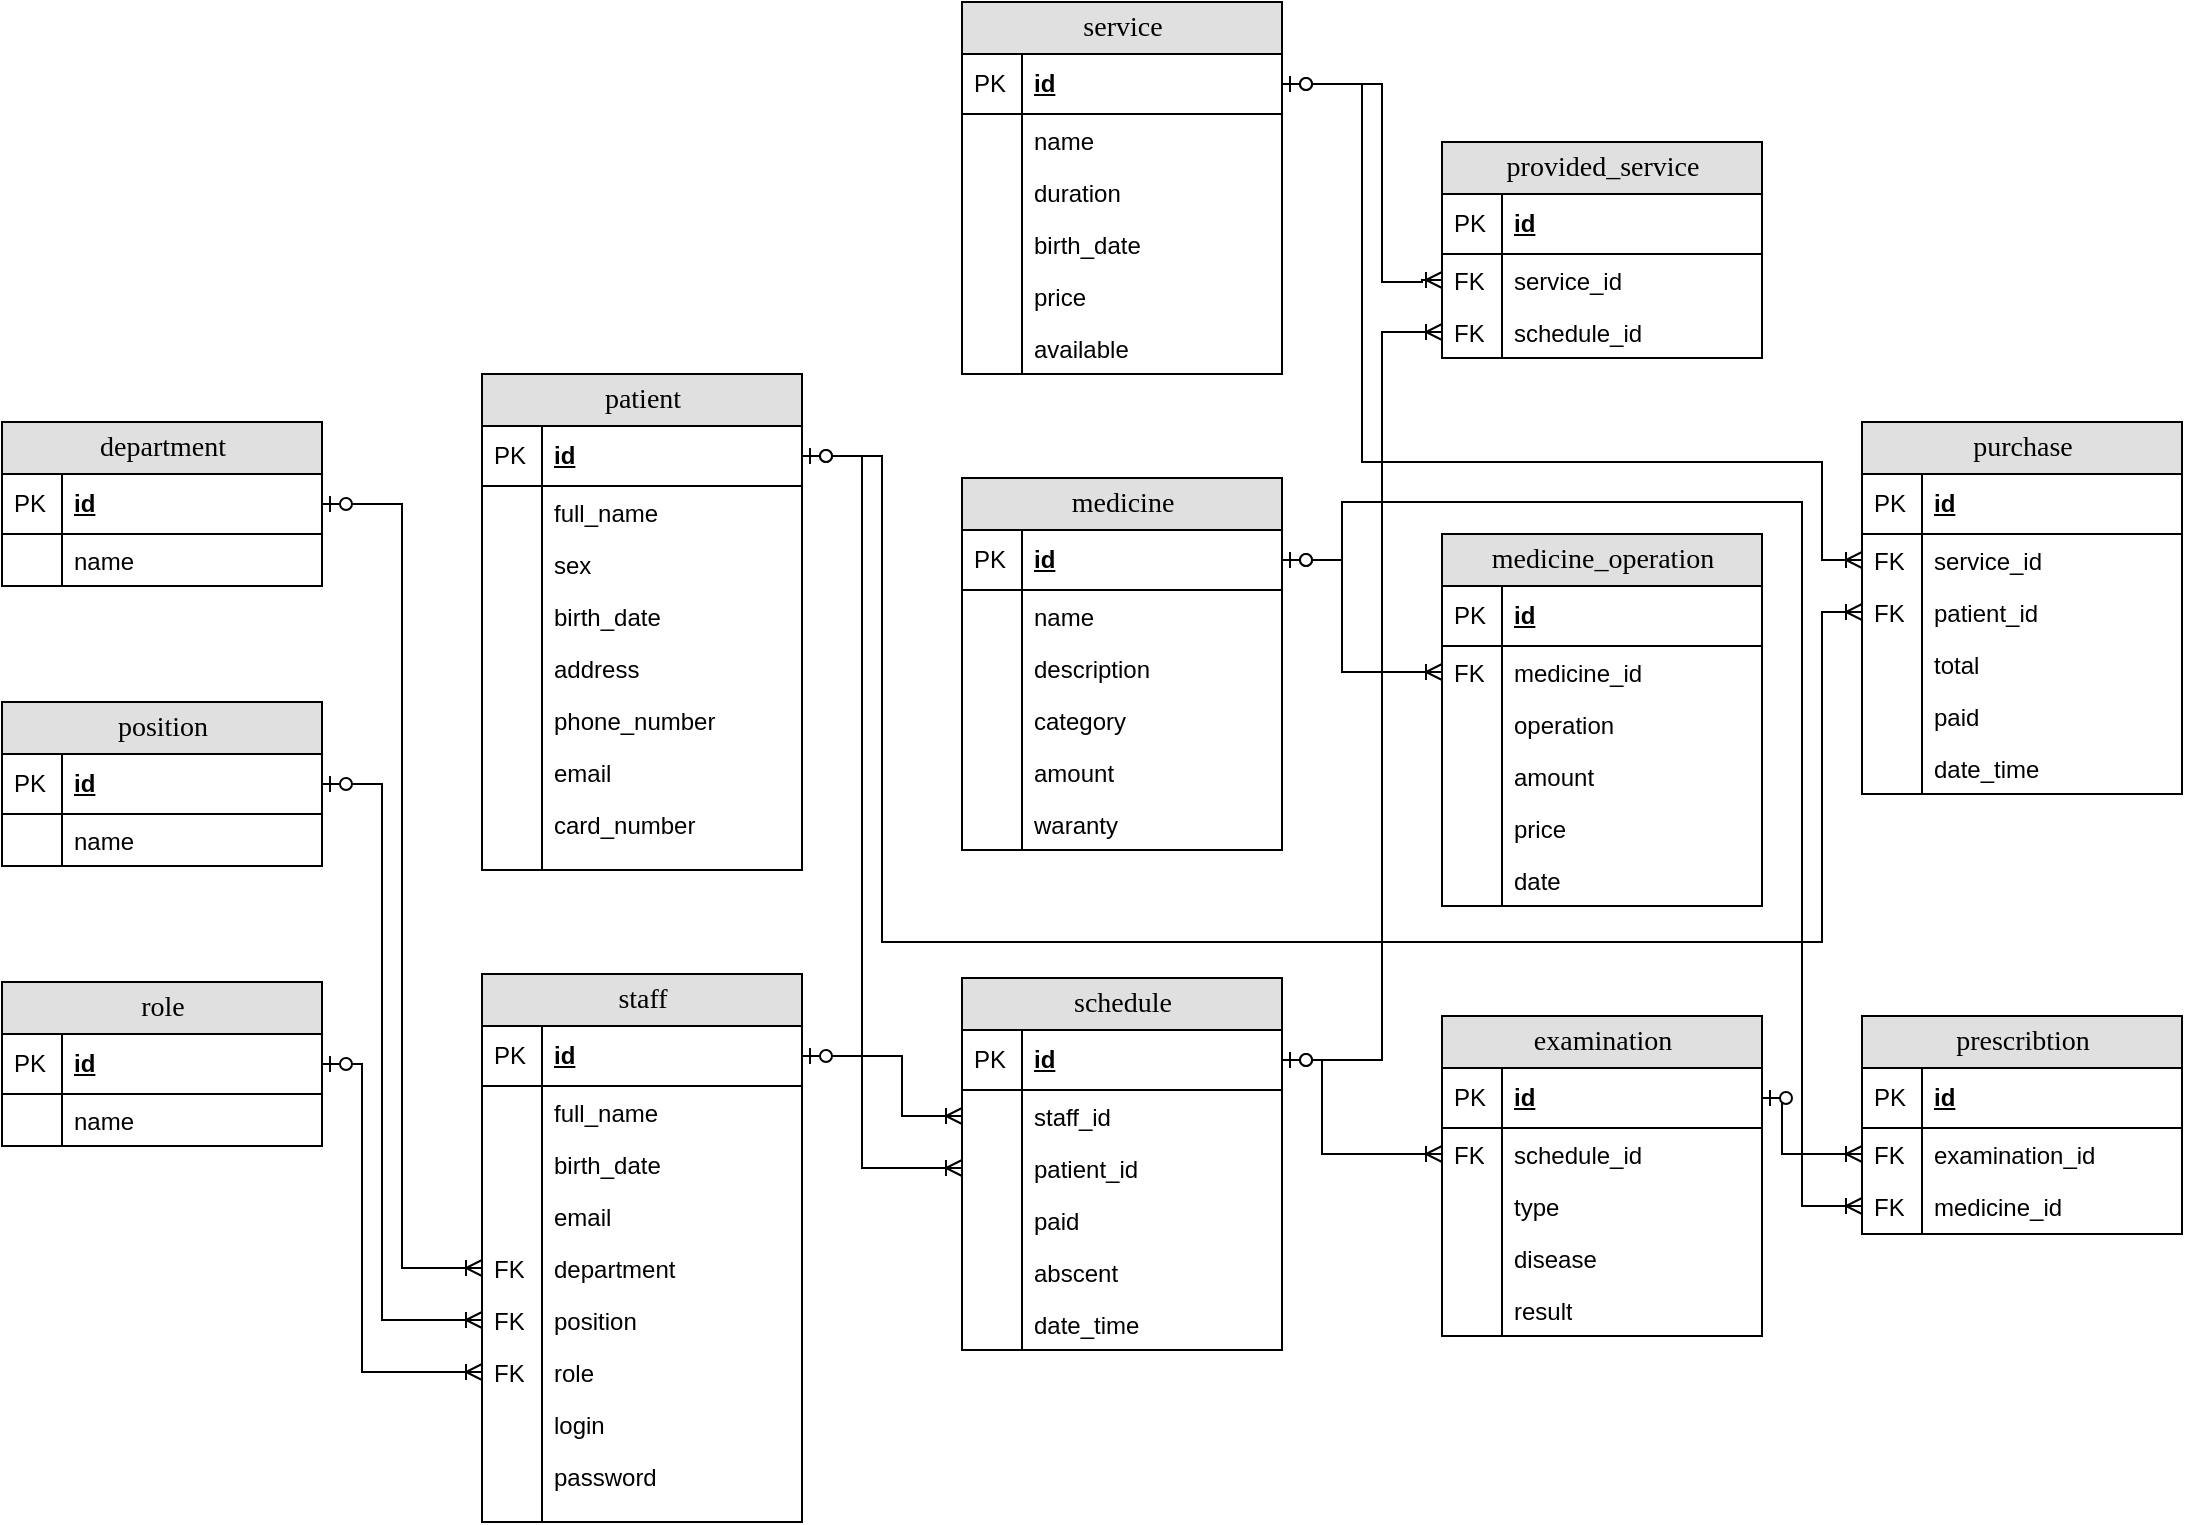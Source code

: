 <mxfile version="24.7.17">
  <diagram name="Page-1" id="e56a1550-8fbb-45ad-956c-1786394a9013">
    <mxGraphModel dx="1838" dy="860" grid="1" gridSize="10" guides="1" tooltips="1" connect="1" arrows="1" fold="1" page="1" pageScale="1" pageWidth="1100" pageHeight="850" background="none" math="0" shadow="0">
      <root>
        <mxCell id="0" />
        <mxCell id="1" parent="0" />
        <mxCell id="2e49270ec7c68f3f-80" value="patient" style="swimlane;html=1;fontStyle=0;childLayout=stackLayout;horizontal=1;startSize=26;fillColor=#e0e0e0;horizontalStack=0;resizeParent=1;resizeLast=0;collapsible=1;marginBottom=0;swimlaneFillColor=#ffffff;align=center;rounded=0;shadow=0;comic=0;labelBackgroundColor=none;strokeWidth=1;fontFamily=Verdana;fontSize=14" parent="1" vertex="1">
          <mxGeometry x="250" y="246" width="160" height="248" as="geometry" />
        </mxCell>
        <mxCell id="2e49270ec7c68f3f-81" value="id" style="shape=partialRectangle;top=0;left=0;right=0;bottom=1;html=1;align=left;verticalAlign=middle;fillColor=none;spacingLeft=34;spacingRight=4;whiteSpace=wrap;overflow=hidden;rotatable=0;points=[[0,0.5],[1,0.5]];portConstraint=eastwest;dropTarget=0;fontStyle=5;" parent="2e49270ec7c68f3f-80" vertex="1">
          <mxGeometry y="26" width="160" height="30" as="geometry" />
        </mxCell>
        <mxCell id="2e49270ec7c68f3f-82" value="PK" style="shape=partialRectangle;top=0;left=0;bottom=0;html=1;fillColor=none;align=left;verticalAlign=middle;spacingLeft=4;spacingRight=4;whiteSpace=wrap;overflow=hidden;rotatable=0;points=[];portConstraint=eastwest;part=1;" parent="2e49270ec7c68f3f-81" vertex="1" connectable="0">
          <mxGeometry width="30" height="30" as="geometry" />
        </mxCell>
        <mxCell id="2e49270ec7c68f3f-83" value="full_name" style="shape=partialRectangle;top=0;left=0;right=0;bottom=0;html=1;align=left;verticalAlign=top;fillColor=none;spacingLeft=34;spacingRight=4;whiteSpace=wrap;overflow=hidden;rotatable=0;points=[[0,0.5],[1,0.5]];portConstraint=eastwest;dropTarget=0;" parent="2e49270ec7c68f3f-80" vertex="1">
          <mxGeometry y="56" width="160" height="26" as="geometry" />
        </mxCell>
        <mxCell id="2e49270ec7c68f3f-84" value="" style="shape=partialRectangle;top=0;left=0;bottom=0;html=1;fillColor=none;align=left;verticalAlign=top;spacingLeft=4;spacingRight=4;whiteSpace=wrap;overflow=hidden;rotatable=0;points=[];portConstraint=eastwest;part=1;" parent="2e49270ec7c68f3f-83" vertex="1" connectable="0">
          <mxGeometry width="30" height="26" as="geometry" />
        </mxCell>
        <mxCell id="2e49270ec7c68f3f-85" value="sex" style="shape=partialRectangle;top=0;left=0;right=0;bottom=0;html=1;align=left;verticalAlign=top;fillColor=none;spacingLeft=34;spacingRight=4;whiteSpace=wrap;overflow=hidden;rotatable=0;points=[[0,0.5],[1,0.5]];portConstraint=eastwest;dropTarget=0;" parent="2e49270ec7c68f3f-80" vertex="1">
          <mxGeometry y="82" width="160" height="26" as="geometry" />
        </mxCell>
        <mxCell id="2e49270ec7c68f3f-86" value="" style="shape=partialRectangle;top=0;left=0;bottom=0;html=1;fillColor=none;align=left;verticalAlign=top;spacingLeft=4;spacingRight=4;whiteSpace=wrap;overflow=hidden;rotatable=0;points=[];portConstraint=eastwest;part=1;" parent="2e49270ec7c68f3f-85" vertex="1" connectable="0">
          <mxGeometry width="30" height="26" as="geometry" />
        </mxCell>
        <mxCell id="2e49270ec7c68f3f-87" value="birth_date" style="shape=partialRectangle;top=0;left=0;right=0;bottom=0;html=1;align=left;verticalAlign=top;fillColor=none;spacingLeft=34;spacingRight=4;whiteSpace=wrap;overflow=hidden;rotatable=0;points=[[0,0.5],[1,0.5]];portConstraint=eastwest;dropTarget=0;" parent="2e49270ec7c68f3f-80" vertex="1">
          <mxGeometry y="108" width="160" height="26" as="geometry" />
        </mxCell>
        <mxCell id="2e49270ec7c68f3f-88" value="" style="shape=partialRectangle;top=0;left=0;bottom=0;html=1;fillColor=none;align=left;verticalAlign=top;spacingLeft=4;spacingRight=4;whiteSpace=wrap;overflow=hidden;rotatable=0;points=[];portConstraint=eastwest;part=1;" parent="2e49270ec7c68f3f-87" vertex="1" connectable="0">
          <mxGeometry width="30" height="26" as="geometry" />
        </mxCell>
        <mxCell id="p0_nEVuOWDhQbCXWA5GA-3" value="address" style="shape=partialRectangle;top=0;left=0;right=0;bottom=0;html=1;align=left;verticalAlign=top;fillColor=none;spacingLeft=34;spacingRight=4;whiteSpace=wrap;overflow=hidden;rotatable=0;points=[[0,0.5],[1,0.5]];portConstraint=eastwest;dropTarget=0;" parent="2e49270ec7c68f3f-80" vertex="1">
          <mxGeometry y="134" width="160" height="26" as="geometry" />
        </mxCell>
        <mxCell id="p0_nEVuOWDhQbCXWA5GA-4" value="" style="shape=partialRectangle;top=0;left=0;bottom=0;html=1;fillColor=none;align=left;verticalAlign=top;spacingLeft=4;spacingRight=4;whiteSpace=wrap;overflow=hidden;rotatable=0;points=[];portConstraint=eastwest;part=1;" parent="p0_nEVuOWDhQbCXWA5GA-3" vertex="1" connectable="0">
          <mxGeometry width="30" height="26" as="geometry" />
        </mxCell>
        <mxCell id="p0_nEVuOWDhQbCXWA5GA-5" value="phone_number" style="shape=partialRectangle;top=0;left=0;right=0;bottom=0;html=1;align=left;verticalAlign=top;fillColor=none;spacingLeft=34;spacingRight=4;whiteSpace=wrap;overflow=hidden;rotatable=0;points=[[0,0.5],[1,0.5]];portConstraint=eastwest;dropTarget=0;" parent="2e49270ec7c68f3f-80" vertex="1">
          <mxGeometry y="160" width="160" height="26" as="geometry" />
        </mxCell>
        <mxCell id="p0_nEVuOWDhQbCXWA5GA-6" value="" style="shape=partialRectangle;top=0;left=0;bottom=0;html=1;fillColor=none;align=left;verticalAlign=top;spacingLeft=4;spacingRight=4;whiteSpace=wrap;overflow=hidden;rotatable=0;points=[];portConstraint=eastwest;part=1;" parent="p0_nEVuOWDhQbCXWA5GA-5" vertex="1" connectable="0">
          <mxGeometry width="30" height="26" as="geometry" />
        </mxCell>
        <mxCell id="p0_nEVuOWDhQbCXWA5GA-7" value="email" style="shape=partialRectangle;top=0;left=0;right=0;bottom=0;html=1;align=left;verticalAlign=top;fillColor=none;spacingLeft=34;spacingRight=4;whiteSpace=wrap;overflow=hidden;rotatable=0;points=[[0,0.5],[1,0.5]];portConstraint=eastwest;dropTarget=0;" parent="2e49270ec7c68f3f-80" vertex="1">
          <mxGeometry y="186" width="160" height="26" as="geometry" />
        </mxCell>
        <mxCell id="p0_nEVuOWDhQbCXWA5GA-8" value="" style="shape=partialRectangle;top=0;left=0;bottom=0;html=1;fillColor=none;align=left;verticalAlign=top;spacingLeft=4;spacingRight=4;whiteSpace=wrap;overflow=hidden;rotatable=0;points=[];portConstraint=eastwest;part=1;" parent="p0_nEVuOWDhQbCXWA5GA-7" vertex="1" connectable="0">
          <mxGeometry width="30" height="26" as="geometry" />
        </mxCell>
        <mxCell id="p0_nEVuOWDhQbCXWA5GA-9" value="card_number" style="shape=partialRectangle;top=0;left=0;right=0;bottom=0;html=1;align=left;verticalAlign=top;fillColor=none;spacingLeft=34;spacingRight=4;whiteSpace=wrap;overflow=hidden;rotatable=0;points=[[0,0.5],[1,0.5]];portConstraint=eastwest;dropTarget=0;" parent="2e49270ec7c68f3f-80" vertex="1">
          <mxGeometry y="212" width="160" height="26" as="geometry" />
        </mxCell>
        <mxCell id="p0_nEVuOWDhQbCXWA5GA-10" value="" style="shape=partialRectangle;top=0;left=0;bottom=0;html=1;fillColor=none;align=left;verticalAlign=top;spacingLeft=4;spacingRight=4;whiteSpace=wrap;overflow=hidden;rotatable=0;points=[];portConstraint=eastwest;part=1;" parent="p0_nEVuOWDhQbCXWA5GA-9" vertex="1" connectable="0">
          <mxGeometry width="30" height="26" as="geometry" />
        </mxCell>
        <mxCell id="2e49270ec7c68f3f-89" value="" style="shape=partialRectangle;top=0;left=0;right=0;bottom=0;html=1;align=left;verticalAlign=top;fillColor=none;spacingLeft=34;spacingRight=4;whiteSpace=wrap;overflow=hidden;rotatable=0;points=[[0,0.5],[1,0.5]];portConstraint=eastwest;dropTarget=0;" parent="2e49270ec7c68f3f-80" vertex="1">
          <mxGeometry y="238" width="160" height="10" as="geometry" />
        </mxCell>
        <mxCell id="2e49270ec7c68f3f-90" value="" style="shape=partialRectangle;top=0;left=0;bottom=0;html=1;fillColor=none;align=left;verticalAlign=top;spacingLeft=4;spacingRight=4;whiteSpace=wrap;overflow=hidden;rotatable=0;points=[];portConstraint=eastwest;part=1;" parent="2e49270ec7c68f3f-89" vertex="1" connectable="0">
          <mxGeometry width="30" height="10" as="geometry" />
        </mxCell>
        <mxCell id="p0_nEVuOWDhQbCXWA5GA-11" value="staff" style="swimlane;html=1;fontStyle=0;childLayout=stackLayout;horizontal=1;startSize=26;fillColor=#e0e0e0;horizontalStack=0;resizeParent=1;resizeLast=0;collapsible=1;marginBottom=0;swimlaneFillColor=#ffffff;align=center;rounded=0;shadow=0;comic=0;labelBackgroundColor=none;strokeWidth=1;fontFamily=Verdana;fontSize=14" parent="1" vertex="1">
          <mxGeometry x="250" y="546" width="160" height="274" as="geometry" />
        </mxCell>
        <mxCell id="p0_nEVuOWDhQbCXWA5GA-12" value="id" style="shape=partialRectangle;top=0;left=0;right=0;bottom=1;html=1;align=left;verticalAlign=middle;fillColor=none;spacingLeft=34;spacingRight=4;whiteSpace=wrap;overflow=hidden;rotatable=0;points=[[0,0.5],[1,0.5]];portConstraint=eastwest;dropTarget=0;fontStyle=5;" parent="p0_nEVuOWDhQbCXWA5GA-11" vertex="1">
          <mxGeometry y="26" width="160" height="30" as="geometry" />
        </mxCell>
        <mxCell id="p0_nEVuOWDhQbCXWA5GA-13" value="PK" style="shape=partialRectangle;top=0;left=0;bottom=0;html=1;fillColor=none;align=left;verticalAlign=middle;spacingLeft=4;spacingRight=4;whiteSpace=wrap;overflow=hidden;rotatable=0;points=[];portConstraint=eastwest;part=1;" parent="p0_nEVuOWDhQbCXWA5GA-12" vertex="1" connectable="0">
          <mxGeometry width="30" height="30" as="geometry" />
        </mxCell>
        <mxCell id="p0_nEVuOWDhQbCXWA5GA-14" value="full_name" style="shape=partialRectangle;top=0;left=0;right=0;bottom=0;html=1;align=left;verticalAlign=top;fillColor=none;spacingLeft=34;spacingRight=4;whiteSpace=wrap;overflow=hidden;rotatable=0;points=[[0,0.5],[1,0.5]];portConstraint=eastwest;dropTarget=0;" parent="p0_nEVuOWDhQbCXWA5GA-11" vertex="1">
          <mxGeometry y="56" width="160" height="26" as="geometry" />
        </mxCell>
        <mxCell id="p0_nEVuOWDhQbCXWA5GA-15" value="" style="shape=partialRectangle;top=0;left=0;bottom=0;html=1;fillColor=none;align=left;verticalAlign=top;spacingLeft=4;spacingRight=4;whiteSpace=wrap;overflow=hidden;rotatable=0;points=[];portConstraint=eastwest;part=1;" parent="p0_nEVuOWDhQbCXWA5GA-14" vertex="1" connectable="0">
          <mxGeometry width="30" height="26" as="geometry" />
        </mxCell>
        <mxCell id="p0_nEVuOWDhQbCXWA5GA-18" value="birth_date" style="shape=partialRectangle;top=0;left=0;right=0;bottom=0;html=1;align=left;verticalAlign=top;fillColor=none;spacingLeft=34;spacingRight=4;whiteSpace=wrap;overflow=hidden;rotatable=0;points=[[0,0.5],[1,0.5]];portConstraint=eastwest;dropTarget=0;" parent="p0_nEVuOWDhQbCXWA5GA-11" vertex="1">
          <mxGeometry y="82" width="160" height="26" as="geometry" />
        </mxCell>
        <mxCell id="p0_nEVuOWDhQbCXWA5GA-19" value="" style="shape=partialRectangle;top=0;left=0;bottom=0;html=1;fillColor=none;align=left;verticalAlign=top;spacingLeft=4;spacingRight=4;whiteSpace=wrap;overflow=hidden;rotatable=0;points=[];portConstraint=eastwest;part=1;" parent="p0_nEVuOWDhQbCXWA5GA-18" vertex="1" connectable="0">
          <mxGeometry width="30" height="26" as="geometry" />
        </mxCell>
        <mxCell id="p0_nEVuOWDhQbCXWA5GA-230" value="email" style="shape=partialRectangle;top=0;left=0;right=0;bottom=0;html=1;align=left;verticalAlign=top;fillColor=none;spacingLeft=34;spacingRight=4;whiteSpace=wrap;overflow=hidden;rotatable=0;points=[[0,0.5],[1,0.5]];portConstraint=eastwest;dropTarget=0;" parent="p0_nEVuOWDhQbCXWA5GA-11" vertex="1">
          <mxGeometry y="108" width="160" height="26" as="geometry" />
        </mxCell>
        <mxCell id="p0_nEVuOWDhQbCXWA5GA-231" value="" style="shape=partialRectangle;top=0;left=0;bottom=0;html=1;fillColor=none;align=left;verticalAlign=top;spacingLeft=4;spacingRight=4;whiteSpace=wrap;overflow=hidden;rotatable=0;points=[];portConstraint=eastwest;part=1;" parent="p0_nEVuOWDhQbCXWA5GA-230" vertex="1" connectable="0">
          <mxGeometry width="30" height="26" as="geometry" />
        </mxCell>
        <mxCell id="p0_nEVuOWDhQbCXWA5GA-20" value="department" style="shape=partialRectangle;top=0;left=0;right=0;bottom=0;html=1;align=left;verticalAlign=top;fillColor=none;spacingLeft=34;spacingRight=4;whiteSpace=wrap;overflow=hidden;rotatable=0;points=[[0,0.5],[1,0.5]];portConstraint=eastwest;dropTarget=0;" parent="p0_nEVuOWDhQbCXWA5GA-11" vertex="1">
          <mxGeometry y="134" width="160" height="26" as="geometry" />
        </mxCell>
        <mxCell id="p0_nEVuOWDhQbCXWA5GA-21" value="FK" style="shape=partialRectangle;top=0;left=0;bottom=0;html=1;fillColor=none;align=left;verticalAlign=top;spacingLeft=4;spacingRight=4;whiteSpace=wrap;overflow=hidden;rotatable=0;points=[];portConstraint=eastwest;part=1;" parent="p0_nEVuOWDhQbCXWA5GA-20" vertex="1" connectable="0">
          <mxGeometry width="30" height="26" as="geometry" />
        </mxCell>
        <mxCell id="p0_nEVuOWDhQbCXWA5GA-22" value="position" style="shape=partialRectangle;top=0;left=0;right=0;bottom=0;html=1;align=left;verticalAlign=top;fillColor=none;spacingLeft=34;spacingRight=4;whiteSpace=wrap;overflow=hidden;rotatable=0;points=[[0,0.5],[1,0.5]];portConstraint=eastwest;dropTarget=0;" parent="p0_nEVuOWDhQbCXWA5GA-11" vertex="1">
          <mxGeometry y="160" width="160" height="26" as="geometry" />
        </mxCell>
        <mxCell id="p0_nEVuOWDhQbCXWA5GA-23" value="FK" style="shape=partialRectangle;top=0;left=0;bottom=0;html=1;fillColor=none;align=left;verticalAlign=top;spacingLeft=4;spacingRight=4;whiteSpace=wrap;overflow=hidden;rotatable=0;points=[];portConstraint=eastwest;part=1;" parent="p0_nEVuOWDhQbCXWA5GA-22" vertex="1" connectable="0">
          <mxGeometry width="30" height="26" as="geometry" />
        </mxCell>
        <mxCell id="p0_nEVuOWDhQbCXWA5GA-24" value="role" style="shape=partialRectangle;top=0;left=0;right=0;bottom=0;html=1;align=left;verticalAlign=top;fillColor=none;spacingLeft=34;spacingRight=4;whiteSpace=wrap;overflow=hidden;rotatable=0;points=[[0,0.5],[1,0.5]];portConstraint=eastwest;dropTarget=0;" parent="p0_nEVuOWDhQbCXWA5GA-11" vertex="1">
          <mxGeometry y="186" width="160" height="26" as="geometry" />
        </mxCell>
        <mxCell id="p0_nEVuOWDhQbCXWA5GA-25" value="FK" style="shape=partialRectangle;top=0;left=0;bottom=0;html=1;fillColor=none;align=left;verticalAlign=top;spacingLeft=4;spacingRight=4;whiteSpace=wrap;overflow=hidden;rotatable=0;points=[];portConstraint=eastwest;part=1;" parent="p0_nEVuOWDhQbCXWA5GA-24" vertex="1" connectable="0">
          <mxGeometry width="30" height="26" as="geometry" />
        </mxCell>
        <mxCell id="p0_nEVuOWDhQbCXWA5GA-30" value="login" style="shape=partialRectangle;top=0;left=0;right=0;bottom=0;html=1;align=left;verticalAlign=top;fillColor=none;spacingLeft=34;spacingRight=4;whiteSpace=wrap;overflow=hidden;rotatable=0;points=[[0,0.5],[1,0.5]];portConstraint=eastwest;dropTarget=0;" parent="p0_nEVuOWDhQbCXWA5GA-11" vertex="1">
          <mxGeometry y="212" width="160" height="26" as="geometry" />
        </mxCell>
        <mxCell id="p0_nEVuOWDhQbCXWA5GA-31" value="" style="shape=partialRectangle;top=0;left=0;bottom=0;html=1;fillColor=none;align=left;verticalAlign=top;spacingLeft=4;spacingRight=4;whiteSpace=wrap;overflow=hidden;rotatable=0;points=[];portConstraint=eastwest;part=1;" parent="p0_nEVuOWDhQbCXWA5GA-30" vertex="1" connectable="0">
          <mxGeometry width="30" height="26" as="geometry" />
        </mxCell>
        <mxCell id="p0_nEVuOWDhQbCXWA5GA-32" value="password" style="shape=partialRectangle;top=0;left=0;right=0;bottom=0;html=1;align=left;verticalAlign=top;fillColor=none;spacingLeft=34;spacingRight=4;whiteSpace=wrap;overflow=hidden;rotatable=0;points=[[0,0.5],[1,0.5]];portConstraint=eastwest;dropTarget=0;" parent="p0_nEVuOWDhQbCXWA5GA-11" vertex="1">
          <mxGeometry y="238" width="160" height="26" as="geometry" />
        </mxCell>
        <mxCell id="p0_nEVuOWDhQbCXWA5GA-33" value="" style="shape=partialRectangle;top=0;left=0;bottom=0;html=1;fillColor=none;align=left;verticalAlign=top;spacingLeft=4;spacingRight=4;whiteSpace=wrap;overflow=hidden;rotatable=0;points=[];portConstraint=eastwest;part=1;" parent="p0_nEVuOWDhQbCXWA5GA-32" vertex="1" connectable="0">
          <mxGeometry width="30" height="26" as="geometry" />
        </mxCell>
        <mxCell id="p0_nEVuOWDhQbCXWA5GA-28" value="" style="shape=partialRectangle;top=0;left=0;right=0;bottom=0;html=1;align=left;verticalAlign=top;fillColor=none;spacingLeft=34;spacingRight=4;whiteSpace=wrap;overflow=hidden;rotatable=0;points=[[0,0.5],[1,0.5]];portConstraint=eastwest;dropTarget=0;" parent="p0_nEVuOWDhQbCXWA5GA-11" vertex="1">
          <mxGeometry y="264" width="160" height="10" as="geometry" />
        </mxCell>
        <mxCell id="p0_nEVuOWDhQbCXWA5GA-29" value="" style="shape=partialRectangle;top=0;left=0;bottom=0;html=1;fillColor=none;align=left;verticalAlign=top;spacingLeft=4;spacingRight=4;whiteSpace=wrap;overflow=hidden;rotatable=0;points=[];portConstraint=eastwest;part=1;" parent="p0_nEVuOWDhQbCXWA5GA-28" vertex="1" connectable="0">
          <mxGeometry width="30" height="10" as="geometry" />
        </mxCell>
        <mxCell id="p0_nEVuOWDhQbCXWA5GA-34" value="department" style="swimlane;html=1;fontStyle=0;childLayout=stackLayout;horizontal=1;startSize=26;fillColor=#e0e0e0;horizontalStack=0;resizeParent=1;resizeLast=0;collapsible=1;marginBottom=0;swimlaneFillColor=#ffffff;align=center;rounded=0;shadow=0;comic=0;labelBackgroundColor=none;strokeWidth=1;fontFamily=Verdana;fontSize=14" parent="1" vertex="1">
          <mxGeometry x="10" y="270" width="160" height="82" as="geometry" />
        </mxCell>
        <mxCell id="p0_nEVuOWDhQbCXWA5GA-35" value="id" style="shape=partialRectangle;top=0;left=0;right=0;bottom=1;html=1;align=left;verticalAlign=middle;fillColor=none;spacingLeft=34;spacingRight=4;whiteSpace=wrap;overflow=hidden;rotatable=0;points=[[0,0.5],[1,0.5]];portConstraint=eastwest;dropTarget=0;fontStyle=5;" parent="p0_nEVuOWDhQbCXWA5GA-34" vertex="1">
          <mxGeometry y="26" width="160" height="30" as="geometry" />
        </mxCell>
        <mxCell id="p0_nEVuOWDhQbCXWA5GA-36" value="PK" style="shape=partialRectangle;top=0;left=0;bottom=0;html=1;fillColor=none;align=left;verticalAlign=middle;spacingLeft=4;spacingRight=4;whiteSpace=wrap;overflow=hidden;rotatable=0;points=[];portConstraint=eastwest;part=1;" parent="p0_nEVuOWDhQbCXWA5GA-35" vertex="1" connectable="0">
          <mxGeometry width="30" height="30" as="geometry" />
        </mxCell>
        <mxCell id="p0_nEVuOWDhQbCXWA5GA-37" value="name" style="shape=partialRectangle;top=0;left=0;right=0;bottom=0;html=1;align=left;verticalAlign=top;fillColor=none;spacingLeft=34;spacingRight=4;whiteSpace=wrap;overflow=hidden;rotatable=0;points=[[0,0.5],[1,0.5]];portConstraint=eastwest;dropTarget=0;" parent="p0_nEVuOWDhQbCXWA5GA-34" vertex="1">
          <mxGeometry y="56" width="160" height="26" as="geometry" />
        </mxCell>
        <mxCell id="p0_nEVuOWDhQbCXWA5GA-38" value="" style="shape=partialRectangle;top=0;left=0;bottom=0;html=1;fillColor=none;align=left;verticalAlign=top;spacingLeft=4;spacingRight=4;whiteSpace=wrap;overflow=hidden;rotatable=0;points=[];portConstraint=eastwest;part=1;" parent="p0_nEVuOWDhQbCXWA5GA-37" vertex="1" connectable="0">
          <mxGeometry width="30" height="26" as="geometry" />
        </mxCell>
        <mxCell id="p0_nEVuOWDhQbCXWA5GA-56" value="position" style="swimlane;html=1;fontStyle=0;childLayout=stackLayout;horizontal=1;startSize=26;fillColor=#e0e0e0;horizontalStack=0;resizeParent=1;resizeLast=0;collapsible=1;marginBottom=0;swimlaneFillColor=#ffffff;align=center;rounded=0;shadow=0;comic=0;labelBackgroundColor=none;strokeWidth=1;fontFamily=Verdana;fontSize=14" parent="1" vertex="1">
          <mxGeometry x="10" y="410" width="160" height="82" as="geometry" />
        </mxCell>
        <mxCell id="p0_nEVuOWDhQbCXWA5GA-57" value="id" style="shape=partialRectangle;top=0;left=0;right=0;bottom=1;html=1;align=left;verticalAlign=middle;fillColor=none;spacingLeft=34;spacingRight=4;whiteSpace=wrap;overflow=hidden;rotatable=0;points=[[0,0.5],[1,0.5]];portConstraint=eastwest;dropTarget=0;fontStyle=5;" parent="p0_nEVuOWDhQbCXWA5GA-56" vertex="1">
          <mxGeometry y="26" width="160" height="30" as="geometry" />
        </mxCell>
        <mxCell id="p0_nEVuOWDhQbCXWA5GA-58" value="PK" style="shape=partialRectangle;top=0;left=0;bottom=0;html=1;fillColor=none;align=left;verticalAlign=middle;spacingLeft=4;spacingRight=4;whiteSpace=wrap;overflow=hidden;rotatable=0;points=[];portConstraint=eastwest;part=1;" parent="p0_nEVuOWDhQbCXWA5GA-57" vertex="1" connectable="0">
          <mxGeometry width="30" height="30" as="geometry" />
        </mxCell>
        <mxCell id="p0_nEVuOWDhQbCXWA5GA-59" value="name" style="shape=partialRectangle;top=0;left=0;right=0;bottom=0;html=1;align=left;verticalAlign=top;fillColor=none;spacingLeft=34;spacingRight=4;whiteSpace=wrap;overflow=hidden;rotatable=0;points=[[0,0.5],[1,0.5]];portConstraint=eastwest;dropTarget=0;" parent="p0_nEVuOWDhQbCXWA5GA-56" vertex="1">
          <mxGeometry y="56" width="160" height="26" as="geometry" />
        </mxCell>
        <mxCell id="p0_nEVuOWDhQbCXWA5GA-60" value="" style="shape=partialRectangle;top=0;left=0;bottom=0;html=1;fillColor=none;align=left;verticalAlign=top;spacingLeft=4;spacingRight=4;whiteSpace=wrap;overflow=hidden;rotatable=0;points=[];portConstraint=eastwest;part=1;" parent="p0_nEVuOWDhQbCXWA5GA-59" vertex="1" connectable="0">
          <mxGeometry width="30" height="26" as="geometry" />
        </mxCell>
        <mxCell id="p0_nEVuOWDhQbCXWA5GA-77" value="role" style="swimlane;html=1;fontStyle=0;childLayout=stackLayout;horizontal=1;startSize=26;fillColor=#e0e0e0;horizontalStack=0;resizeParent=1;resizeLast=0;collapsible=1;marginBottom=0;swimlaneFillColor=#ffffff;align=center;rounded=0;shadow=0;comic=0;labelBackgroundColor=none;strokeWidth=1;fontFamily=Verdana;fontSize=14" parent="1" vertex="1">
          <mxGeometry x="10" y="550" width="160" height="82" as="geometry" />
        </mxCell>
        <mxCell id="p0_nEVuOWDhQbCXWA5GA-78" value="id" style="shape=partialRectangle;top=0;left=0;right=0;bottom=1;html=1;align=left;verticalAlign=middle;fillColor=none;spacingLeft=34;spacingRight=4;whiteSpace=wrap;overflow=hidden;rotatable=0;points=[[0,0.5],[1,0.5]];portConstraint=eastwest;dropTarget=0;fontStyle=5;" parent="p0_nEVuOWDhQbCXWA5GA-77" vertex="1">
          <mxGeometry y="26" width="160" height="30" as="geometry" />
        </mxCell>
        <mxCell id="p0_nEVuOWDhQbCXWA5GA-79" value="PK" style="shape=partialRectangle;top=0;left=0;bottom=0;html=1;fillColor=none;align=left;verticalAlign=middle;spacingLeft=4;spacingRight=4;whiteSpace=wrap;overflow=hidden;rotatable=0;points=[];portConstraint=eastwest;part=1;" parent="p0_nEVuOWDhQbCXWA5GA-78" vertex="1" connectable="0">
          <mxGeometry width="30" height="30" as="geometry" />
        </mxCell>
        <mxCell id="p0_nEVuOWDhQbCXWA5GA-80" value="name" style="shape=partialRectangle;top=0;left=0;right=0;bottom=0;html=1;align=left;verticalAlign=top;fillColor=none;spacingLeft=34;spacingRight=4;whiteSpace=wrap;overflow=hidden;rotatable=0;points=[[0,0.5],[1,0.5]];portConstraint=eastwest;dropTarget=0;" parent="p0_nEVuOWDhQbCXWA5GA-77" vertex="1">
          <mxGeometry y="56" width="160" height="26" as="geometry" />
        </mxCell>
        <mxCell id="p0_nEVuOWDhQbCXWA5GA-81" value="" style="shape=partialRectangle;top=0;left=0;bottom=0;html=1;fillColor=none;align=left;verticalAlign=top;spacingLeft=4;spacingRight=4;whiteSpace=wrap;overflow=hidden;rotatable=0;points=[];portConstraint=eastwest;part=1;" parent="p0_nEVuOWDhQbCXWA5GA-80" vertex="1" connectable="0">
          <mxGeometry width="30" height="26" as="geometry" />
        </mxCell>
        <mxCell id="p0_nEVuOWDhQbCXWA5GA-83" value="" style="edgeStyle=orthogonalEdgeStyle;fontSize=12;html=1;endArrow=ERoneToMany;startArrow=ERzeroToOne;rounded=0;exitX=1;exitY=0.5;exitDx=0;exitDy=0;entryX=0;entryY=0.5;entryDx=0;entryDy=0;" parent="1" source="p0_nEVuOWDhQbCXWA5GA-78" target="p0_nEVuOWDhQbCXWA5GA-24" edge="1">
          <mxGeometry width="100" height="100" relative="1" as="geometry">
            <mxPoint x="140" y="536" as="sourcePoint" />
            <mxPoint x="240" y="436" as="targetPoint" />
            <Array as="points">
              <mxPoint x="190" y="591" />
              <mxPoint x="190" y="745" />
            </Array>
          </mxGeometry>
        </mxCell>
        <mxCell id="p0_nEVuOWDhQbCXWA5GA-84" value="service" style="swimlane;html=1;fontStyle=0;childLayout=stackLayout;horizontal=1;startSize=26;fillColor=#e0e0e0;horizontalStack=0;resizeParent=1;resizeLast=0;collapsible=1;marginBottom=0;swimlaneFillColor=#ffffff;align=center;rounded=0;shadow=0;comic=0;labelBackgroundColor=none;strokeWidth=1;fontFamily=Verdana;fontSize=14" parent="1" vertex="1">
          <mxGeometry x="490" y="60" width="160" height="186" as="geometry" />
        </mxCell>
        <mxCell id="p0_nEVuOWDhQbCXWA5GA-85" value="id" style="shape=partialRectangle;top=0;left=0;right=0;bottom=1;html=1;align=left;verticalAlign=middle;fillColor=none;spacingLeft=34;spacingRight=4;whiteSpace=wrap;overflow=hidden;rotatable=0;points=[[0,0.5],[1,0.5]];portConstraint=eastwest;dropTarget=0;fontStyle=5;" parent="p0_nEVuOWDhQbCXWA5GA-84" vertex="1">
          <mxGeometry y="26" width="160" height="30" as="geometry" />
        </mxCell>
        <mxCell id="p0_nEVuOWDhQbCXWA5GA-86" value="PK" style="shape=partialRectangle;top=0;left=0;bottom=0;html=1;fillColor=none;align=left;verticalAlign=middle;spacingLeft=4;spacingRight=4;whiteSpace=wrap;overflow=hidden;rotatable=0;points=[];portConstraint=eastwest;part=1;" parent="p0_nEVuOWDhQbCXWA5GA-85" vertex="1" connectable="0">
          <mxGeometry width="30" height="30" as="geometry" />
        </mxCell>
        <mxCell id="p0_nEVuOWDhQbCXWA5GA-87" value="name" style="shape=partialRectangle;top=0;left=0;right=0;bottom=0;html=1;align=left;verticalAlign=top;fillColor=none;spacingLeft=34;spacingRight=4;whiteSpace=wrap;overflow=hidden;rotatable=0;points=[[0,0.5],[1,0.5]];portConstraint=eastwest;dropTarget=0;" parent="p0_nEVuOWDhQbCXWA5GA-84" vertex="1">
          <mxGeometry y="56" width="160" height="26" as="geometry" />
        </mxCell>
        <mxCell id="p0_nEVuOWDhQbCXWA5GA-88" value="" style="shape=partialRectangle;top=0;left=0;bottom=0;html=1;fillColor=none;align=left;verticalAlign=top;spacingLeft=4;spacingRight=4;whiteSpace=wrap;overflow=hidden;rotatable=0;points=[];portConstraint=eastwest;part=1;" parent="p0_nEVuOWDhQbCXWA5GA-87" vertex="1" connectable="0">
          <mxGeometry width="30" height="26" as="geometry" />
        </mxCell>
        <mxCell id="p0_nEVuOWDhQbCXWA5GA-89" value="duration" style="shape=partialRectangle;top=0;left=0;right=0;bottom=0;html=1;align=left;verticalAlign=top;fillColor=none;spacingLeft=34;spacingRight=4;whiteSpace=wrap;overflow=hidden;rotatable=0;points=[[0,0.5],[1,0.5]];portConstraint=eastwest;dropTarget=0;" parent="p0_nEVuOWDhQbCXWA5GA-84" vertex="1">
          <mxGeometry y="82" width="160" height="26" as="geometry" />
        </mxCell>
        <mxCell id="p0_nEVuOWDhQbCXWA5GA-90" value="" style="shape=partialRectangle;top=0;left=0;bottom=0;html=1;fillColor=none;align=left;verticalAlign=top;spacingLeft=4;spacingRight=4;whiteSpace=wrap;overflow=hidden;rotatable=0;points=[];portConstraint=eastwest;part=1;" parent="p0_nEVuOWDhQbCXWA5GA-89" vertex="1" connectable="0">
          <mxGeometry width="30" height="26" as="geometry" />
        </mxCell>
        <mxCell id="p0_nEVuOWDhQbCXWA5GA-91" value="birth_date" style="shape=partialRectangle;top=0;left=0;right=0;bottom=0;html=1;align=left;verticalAlign=top;fillColor=none;spacingLeft=34;spacingRight=4;whiteSpace=wrap;overflow=hidden;rotatable=0;points=[[0,0.5],[1,0.5]];portConstraint=eastwest;dropTarget=0;" parent="p0_nEVuOWDhQbCXWA5GA-84" vertex="1">
          <mxGeometry y="108" width="160" height="26" as="geometry" />
        </mxCell>
        <mxCell id="p0_nEVuOWDhQbCXWA5GA-92" value="" style="shape=partialRectangle;top=0;left=0;bottom=0;html=1;fillColor=none;align=left;verticalAlign=top;spacingLeft=4;spacingRight=4;whiteSpace=wrap;overflow=hidden;rotatable=0;points=[];portConstraint=eastwest;part=1;" parent="p0_nEVuOWDhQbCXWA5GA-91" vertex="1" connectable="0">
          <mxGeometry width="30" height="26" as="geometry" />
        </mxCell>
        <mxCell id="p0_nEVuOWDhQbCXWA5GA-93" value="price" style="shape=partialRectangle;top=0;left=0;right=0;bottom=0;html=1;align=left;verticalAlign=top;fillColor=none;spacingLeft=34;spacingRight=4;whiteSpace=wrap;overflow=hidden;rotatable=0;points=[[0,0.5],[1,0.5]];portConstraint=eastwest;dropTarget=0;" parent="p0_nEVuOWDhQbCXWA5GA-84" vertex="1">
          <mxGeometry y="134" width="160" height="26" as="geometry" />
        </mxCell>
        <mxCell id="p0_nEVuOWDhQbCXWA5GA-94" value="" style="shape=partialRectangle;top=0;left=0;bottom=0;html=1;fillColor=none;align=left;verticalAlign=top;spacingLeft=4;spacingRight=4;whiteSpace=wrap;overflow=hidden;rotatable=0;points=[];portConstraint=eastwest;part=1;" parent="p0_nEVuOWDhQbCXWA5GA-93" vertex="1" connectable="0">
          <mxGeometry width="30" height="26" as="geometry" />
        </mxCell>
        <mxCell id="p0_nEVuOWDhQbCXWA5GA-95" value="available" style="shape=partialRectangle;top=0;left=0;right=0;bottom=0;html=1;align=left;verticalAlign=top;fillColor=none;spacingLeft=34;spacingRight=4;whiteSpace=wrap;overflow=hidden;rotatable=0;points=[[0,0.5],[1,0.5]];portConstraint=eastwest;dropTarget=0;" parent="p0_nEVuOWDhQbCXWA5GA-84" vertex="1">
          <mxGeometry y="160" width="160" height="26" as="geometry" />
        </mxCell>
        <mxCell id="p0_nEVuOWDhQbCXWA5GA-96" value="" style="shape=partialRectangle;top=0;left=0;bottom=0;html=1;fillColor=none;align=left;verticalAlign=top;spacingLeft=4;spacingRight=4;whiteSpace=wrap;overflow=hidden;rotatable=0;points=[];portConstraint=eastwest;part=1;" parent="p0_nEVuOWDhQbCXWA5GA-95" vertex="1" connectable="0">
          <mxGeometry width="30" height="26" as="geometry" />
        </mxCell>
        <mxCell id="p0_nEVuOWDhQbCXWA5GA-103" value="medicine" style="swimlane;html=1;fontStyle=0;childLayout=stackLayout;horizontal=1;startSize=26;fillColor=#e0e0e0;horizontalStack=0;resizeParent=1;resizeLast=0;collapsible=1;marginBottom=0;swimlaneFillColor=#ffffff;align=center;rounded=0;shadow=0;comic=0;labelBackgroundColor=none;strokeWidth=1;fontFamily=Verdana;fontSize=14" parent="1" vertex="1">
          <mxGeometry x="490" y="298" width="160" height="186" as="geometry" />
        </mxCell>
        <mxCell id="p0_nEVuOWDhQbCXWA5GA-104" value="id" style="shape=partialRectangle;top=0;left=0;right=0;bottom=1;html=1;align=left;verticalAlign=middle;fillColor=none;spacingLeft=34;spacingRight=4;whiteSpace=wrap;overflow=hidden;rotatable=0;points=[[0,0.5],[1,0.5]];portConstraint=eastwest;dropTarget=0;fontStyle=5;" parent="p0_nEVuOWDhQbCXWA5GA-103" vertex="1">
          <mxGeometry y="26" width="160" height="30" as="geometry" />
        </mxCell>
        <mxCell id="p0_nEVuOWDhQbCXWA5GA-105" value="PK" style="shape=partialRectangle;top=0;left=0;bottom=0;html=1;fillColor=none;align=left;verticalAlign=middle;spacingLeft=4;spacingRight=4;whiteSpace=wrap;overflow=hidden;rotatable=0;points=[];portConstraint=eastwest;part=1;" parent="p0_nEVuOWDhQbCXWA5GA-104" vertex="1" connectable="0">
          <mxGeometry width="30" height="30" as="geometry" />
        </mxCell>
        <mxCell id="p0_nEVuOWDhQbCXWA5GA-106" value="name" style="shape=partialRectangle;top=0;left=0;right=0;bottom=0;html=1;align=left;verticalAlign=top;fillColor=none;spacingLeft=34;spacingRight=4;whiteSpace=wrap;overflow=hidden;rotatable=0;points=[[0,0.5],[1,0.5]];portConstraint=eastwest;dropTarget=0;" parent="p0_nEVuOWDhQbCXWA5GA-103" vertex="1">
          <mxGeometry y="56" width="160" height="26" as="geometry" />
        </mxCell>
        <mxCell id="p0_nEVuOWDhQbCXWA5GA-107" value="" style="shape=partialRectangle;top=0;left=0;bottom=0;html=1;fillColor=none;align=left;verticalAlign=top;spacingLeft=4;spacingRight=4;whiteSpace=wrap;overflow=hidden;rotatable=0;points=[];portConstraint=eastwest;part=1;" parent="p0_nEVuOWDhQbCXWA5GA-106" vertex="1" connectable="0">
          <mxGeometry width="30" height="26" as="geometry" />
        </mxCell>
        <mxCell id="p0_nEVuOWDhQbCXWA5GA-108" value="description" style="shape=partialRectangle;top=0;left=0;right=0;bottom=0;html=1;align=left;verticalAlign=top;fillColor=none;spacingLeft=34;spacingRight=4;whiteSpace=wrap;overflow=hidden;rotatable=0;points=[[0,0.5],[1,0.5]];portConstraint=eastwest;dropTarget=0;" parent="p0_nEVuOWDhQbCXWA5GA-103" vertex="1">
          <mxGeometry y="82" width="160" height="26" as="geometry" />
        </mxCell>
        <mxCell id="p0_nEVuOWDhQbCXWA5GA-109" value="" style="shape=partialRectangle;top=0;left=0;bottom=0;html=1;fillColor=none;align=left;verticalAlign=top;spacingLeft=4;spacingRight=4;whiteSpace=wrap;overflow=hidden;rotatable=0;points=[];portConstraint=eastwest;part=1;" parent="p0_nEVuOWDhQbCXWA5GA-108" vertex="1" connectable="0">
          <mxGeometry width="30" height="26" as="geometry" />
        </mxCell>
        <mxCell id="p0_nEVuOWDhQbCXWA5GA-110" value="category" style="shape=partialRectangle;top=0;left=0;right=0;bottom=0;html=1;align=left;verticalAlign=top;fillColor=none;spacingLeft=34;spacingRight=4;whiteSpace=wrap;overflow=hidden;rotatable=0;points=[[0,0.5],[1,0.5]];portConstraint=eastwest;dropTarget=0;" parent="p0_nEVuOWDhQbCXWA5GA-103" vertex="1">
          <mxGeometry y="108" width="160" height="26" as="geometry" />
        </mxCell>
        <mxCell id="p0_nEVuOWDhQbCXWA5GA-111" value="" style="shape=partialRectangle;top=0;left=0;bottom=0;html=1;fillColor=none;align=left;verticalAlign=top;spacingLeft=4;spacingRight=4;whiteSpace=wrap;overflow=hidden;rotatable=0;points=[];portConstraint=eastwest;part=1;" parent="p0_nEVuOWDhQbCXWA5GA-110" vertex="1" connectable="0">
          <mxGeometry width="30" height="26" as="geometry" />
        </mxCell>
        <mxCell id="p0_nEVuOWDhQbCXWA5GA-112" value="amount" style="shape=partialRectangle;top=0;left=0;right=0;bottom=0;html=1;align=left;verticalAlign=top;fillColor=none;spacingLeft=34;spacingRight=4;whiteSpace=wrap;overflow=hidden;rotatable=0;points=[[0,0.5],[1,0.5]];portConstraint=eastwest;dropTarget=0;" parent="p0_nEVuOWDhQbCXWA5GA-103" vertex="1">
          <mxGeometry y="134" width="160" height="26" as="geometry" />
        </mxCell>
        <mxCell id="p0_nEVuOWDhQbCXWA5GA-113" value="" style="shape=partialRectangle;top=0;left=0;bottom=0;html=1;fillColor=none;align=left;verticalAlign=top;spacingLeft=4;spacingRight=4;whiteSpace=wrap;overflow=hidden;rotatable=0;points=[];portConstraint=eastwest;part=1;" parent="p0_nEVuOWDhQbCXWA5GA-112" vertex="1" connectable="0">
          <mxGeometry width="30" height="26" as="geometry" />
        </mxCell>
        <mxCell id="p0_nEVuOWDhQbCXWA5GA-114" value="waranty" style="shape=partialRectangle;top=0;left=0;right=0;bottom=0;html=1;align=left;verticalAlign=top;fillColor=none;spacingLeft=34;spacingRight=4;whiteSpace=wrap;overflow=hidden;rotatable=0;points=[[0,0.5],[1,0.5]];portConstraint=eastwest;dropTarget=0;" parent="p0_nEVuOWDhQbCXWA5GA-103" vertex="1">
          <mxGeometry y="160" width="160" height="26" as="geometry" />
        </mxCell>
        <mxCell id="p0_nEVuOWDhQbCXWA5GA-115" value="" style="shape=partialRectangle;top=0;left=0;bottom=0;html=1;fillColor=none;align=left;verticalAlign=top;spacingLeft=4;spacingRight=4;whiteSpace=wrap;overflow=hidden;rotatable=0;points=[];portConstraint=eastwest;part=1;" parent="p0_nEVuOWDhQbCXWA5GA-114" vertex="1" connectable="0">
          <mxGeometry width="30" height="26" as="geometry" />
        </mxCell>
        <mxCell id="p0_nEVuOWDhQbCXWA5GA-118" value="medicine_operation" style="swimlane;html=1;fontStyle=0;childLayout=stackLayout;horizontal=1;startSize=26;fillColor=#e0e0e0;horizontalStack=0;resizeParent=1;resizeLast=0;collapsible=1;marginBottom=0;swimlaneFillColor=#ffffff;align=center;rounded=0;shadow=0;comic=0;labelBackgroundColor=none;strokeWidth=1;fontFamily=Verdana;fontSize=14" parent="1" vertex="1">
          <mxGeometry x="730" y="326" width="160" height="186" as="geometry" />
        </mxCell>
        <mxCell id="p0_nEVuOWDhQbCXWA5GA-119" value="id" style="shape=partialRectangle;top=0;left=0;right=0;bottom=1;html=1;align=left;verticalAlign=middle;fillColor=none;spacingLeft=34;spacingRight=4;whiteSpace=wrap;overflow=hidden;rotatable=0;points=[[0,0.5],[1,0.5]];portConstraint=eastwest;dropTarget=0;fontStyle=5;" parent="p0_nEVuOWDhQbCXWA5GA-118" vertex="1">
          <mxGeometry y="26" width="160" height="30" as="geometry" />
        </mxCell>
        <mxCell id="p0_nEVuOWDhQbCXWA5GA-120" value="PK" style="shape=partialRectangle;top=0;left=0;bottom=0;html=1;fillColor=none;align=left;verticalAlign=middle;spacingLeft=4;spacingRight=4;whiteSpace=wrap;overflow=hidden;rotatable=0;points=[];portConstraint=eastwest;part=1;" parent="p0_nEVuOWDhQbCXWA5GA-119" vertex="1" connectable="0">
          <mxGeometry width="30" height="30" as="geometry" />
        </mxCell>
        <mxCell id="p0_nEVuOWDhQbCXWA5GA-121" value="medicine_id" style="shape=partialRectangle;top=0;left=0;right=0;bottom=0;html=1;align=left;verticalAlign=top;fillColor=none;spacingLeft=34;spacingRight=4;whiteSpace=wrap;overflow=hidden;rotatable=0;points=[[0,0.5],[1,0.5]];portConstraint=eastwest;dropTarget=0;" parent="p0_nEVuOWDhQbCXWA5GA-118" vertex="1">
          <mxGeometry y="56" width="160" height="26" as="geometry" />
        </mxCell>
        <mxCell id="p0_nEVuOWDhQbCXWA5GA-122" value="FK" style="shape=partialRectangle;top=0;left=0;bottom=0;html=1;fillColor=none;align=left;verticalAlign=top;spacingLeft=4;spacingRight=4;whiteSpace=wrap;overflow=hidden;rotatable=0;points=[];portConstraint=eastwest;part=1;" parent="p0_nEVuOWDhQbCXWA5GA-121" vertex="1" connectable="0">
          <mxGeometry width="30" height="26" as="geometry" />
        </mxCell>
        <mxCell id="p0_nEVuOWDhQbCXWA5GA-123" value="operation" style="shape=partialRectangle;top=0;left=0;right=0;bottom=0;html=1;align=left;verticalAlign=top;fillColor=none;spacingLeft=34;spacingRight=4;whiteSpace=wrap;overflow=hidden;rotatable=0;points=[[0,0.5],[1,0.5]];portConstraint=eastwest;dropTarget=0;" parent="p0_nEVuOWDhQbCXWA5GA-118" vertex="1">
          <mxGeometry y="82" width="160" height="26" as="geometry" />
        </mxCell>
        <mxCell id="p0_nEVuOWDhQbCXWA5GA-124" value="" style="shape=partialRectangle;top=0;left=0;bottom=0;html=1;fillColor=none;align=left;verticalAlign=top;spacingLeft=4;spacingRight=4;whiteSpace=wrap;overflow=hidden;rotatable=0;points=[];portConstraint=eastwest;part=1;" parent="p0_nEVuOWDhQbCXWA5GA-123" vertex="1" connectable="0">
          <mxGeometry width="30" height="26" as="geometry" />
        </mxCell>
        <mxCell id="p0_nEVuOWDhQbCXWA5GA-125" value="amount" style="shape=partialRectangle;top=0;left=0;right=0;bottom=0;html=1;align=left;verticalAlign=top;fillColor=none;spacingLeft=34;spacingRight=4;whiteSpace=wrap;overflow=hidden;rotatable=0;points=[[0,0.5],[1,0.5]];portConstraint=eastwest;dropTarget=0;" parent="p0_nEVuOWDhQbCXWA5GA-118" vertex="1">
          <mxGeometry y="108" width="160" height="26" as="geometry" />
        </mxCell>
        <mxCell id="p0_nEVuOWDhQbCXWA5GA-126" value="" style="shape=partialRectangle;top=0;left=0;bottom=0;html=1;fillColor=none;align=left;verticalAlign=top;spacingLeft=4;spacingRight=4;whiteSpace=wrap;overflow=hidden;rotatable=0;points=[];portConstraint=eastwest;part=1;" parent="p0_nEVuOWDhQbCXWA5GA-125" vertex="1" connectable="0">
          <mxGeometry width="30" height="26" as="geometry" />
        </mxCell>
        <mxCell id="p0_nEVuOWDhQbCXWA5GA-127" value="price" style="shape=partialRectangle;top=0;left=0;right=0;bottom=0;html=1;align=left;verticalAlign=top;fillColor=none;spacingLeft=34;spacingRight=4;whiteSpace=wrap;overflow=hidden;rotatable=0;points=[[0,0.5],[1,0.5]];portConstraint=eastwest;dropTarget=0;" parent="p0_nEVuOWDhQbCXWA5GA-118" vertex="1">
          <mxGeometry y="134" width="160" height="26" as="geometry" />
        </mxCell>
        <mxCell id="p0_nEVuOWDhQbCXWA5GA-128" value="" style="shape=partialRectangle;top=0;left=0;bottom=0;html=1;fillColor=none;align=left;verticalAlign=top;spacingLeft=4;spacingRight=4;whiteSpace=wrap;overflow=hidden;rotatable=0;points=[];portConstraint=eastwest;part=1;" parent="p0_nEVuOWDhQbCXWA5GA-127" vertex="1" connectable="0">
          <mxGeometry width="30" height="26" as="geometry" />
        </mxCell>
        <mxCell id="p0_nEVuOWDhQbCXWA5GA-129" value="date" style="shape=partialRectangle;top=0;left=0;right=0;bottom=0;html=1;align=left;verticalAlign=top;fillColor=none;spacingLeft=34;spacingRight=4;whiteSpace=wrap;overflow=hidden;rotatable=0;points=[[0,0.5],[1,0.5]];portConstraint=eastwest;dropTarget=0;" parent="p0_nEVuOWDhQbCXWA5GA-118" vertex="1">
          <mxGeometry y="160" width="160" height="26" as="geometry" />
        </mxCell>
        <mxCell id="p0_nEVuOWDhQbCXWA5GA-130" value="" style="shape=partialRectangle;top=0;left=0;bottom=0;html=1;fillColor=none;align=left;verticalAlign=top;spacingLeft=4;spacingRight=4;whiteSpace=wrap;overflow=hidden;rotatable=0;points=[];portConstraint=eastwest;part=1;" parent="p0_nEVuOWDhQbCXWA5GA-129" vertex="1" connectable="0">
          <mxGeometry width="30" height="26" as="geometry" />
        </mxCell>
        <mxCell id="p0_nEVuOWDhQbCXWA5GA-131" value="" style="edgeStyle=orthogonalEdgeStyle;fontSize=12;html=1;endArrow=ERoneToMany;startArrow=ERzeroToOne;rounded=0;entryX=0;entryY=0.5;entryDx=0;entryDy=0;exitX=1;exitY=0.5;exitDx=0;exitDy=0;" parent="1" source="p0_nEVuOWDhQbCXWA5GA-104" target="p0_nEVuOWDhQbCXWA5GA-121" edge="1">
          <mxGeometry width="100" height="100" relative="1" as="geometry">
            <mxPoint x="410" y="506" as="sourcePoint" />
            <mxPoint x="510" y="406" as="targetPoint" />
            <Array as="points">
              <mxPoint x="680" y="339" />
              <mxPoint x="680" y="395" />
            </Array>
          </mxGeometry>
        </mxCell>
        <mxCell id="p0_nEVuOWDhQbCXWA5GA-132" value="schedule" style="swimlane;html=1;fontStyle=0;childLayout=stackLayout;horizontal=1;startSize=26;fillColor=#e0e0e0;horizontalStack=0;resizeParent=1;resizeLast=0;collapsible=1;marginBottom=0;swimlaneFillColor=#ffffff;align=center;rounded=0;shadow=0;comic=0;labelBackgroundColor=none;strokeWidth=1;fontFamily=Verdana;fontSize=14" parent="1" vertex="1">
          <mxGeometry x="490" y="548" width="160" height="186" as="geometry" />
        </mxCell>
        <mxCell id="p0_nEVuOWDhQbCXWA5GA-133" value="id" style="shape=partialRectangle;top=0;left=0;right=0;bottom=1;html=1;align=left;verticalAlign=middle;fillColor=none;spacingLeft=34;spacingRight=4;whiteSpace=wrap;overflow=hidden;rotatable=0;points=[[0,0.5],[1,0.5]];portConstraint=eastwest;dropTarget=0;fontStyle=5;" parent="p0_nEVuOWDhQbCXWA5GA-132" vertex="1">
          <mxGeometry y="26" width="160" height="30" as="geometry" />
        </mxCell>
        <mxCell id="p0_nEVuOWDhQbCXWA5GA-134" value="PK" style="shape=partialRectangle;top=0;left=0;bottom=0;html=1;fillColor=none;align=left;verticalAlign=middle;spacingLeft=4;spacingRight=4;whiteSpace=wrap;overflow=hidden;rotatable=0;points=[];portConstraint=eastwest;part=1;" parent="p0_nEVuOWDhQbCXWA5GA-133" vertex="1" connectable="0">
          <mxGeometry width="30" height="30" as="geometry" />
        </mxCell>
        <mxCell id="p0_nEVuOWDhQbCXWA5GA-135" value="staff_id" style="shape=partialRectangle;top=0;left=0;right=0;bottom=0;html=1;align=left;verticalAlign=top;fillColor=none;spacingLeft=34;spacingRight=4;whiteSpace=wrap;overflow=hidden;rotatable=0;points=[[0,0.5],[1,0.5]];portConstraint=eastwest;dropTarget=0;" parent="p0_nEVuOWDhQbCXWA5GA-132" vertex="1">
          <mxGeometry y="56" width="160" height="26" as="geometry" />
        </mxCell>
        <mxCell id="p0_nEVuOWDhQbCXWA5GA-136" value="" style="shape=partialRectangle;top=0;left=0;bottom=0;html=1;fillColor=none;align=left;verticalAlign=top;spacingLeft=4;spacingRight=4;whiteSpace=wrap;overflow=hidden;rotatable=0;points=[];portConstraint=eastwest;part=1;" parent="p0_nEVuOWDhQbCXWA5GA-135" vertex="1" connectable="0">
          <mxGeometry width="30" height="26" as="geometry" />
        </mxCell>
        <mxCell id="p0_nEVuOWDhQbCXWA5GA-139" value="patient_id" style="shape=partialRectangle;top=0;left=0;right=0;bottom=0;html=1;align=left;verticalAlign=top;fillColor=none;spacingLeft=34;spacingRight=4;whiteSpace=wrap;overflow=hidden;rotatable=0;points=[[0,0.5],[1,0.5]];portConstraint=eastwest;dropTarget=0;" parent="p0_nEVuOWDhQbCXWA5GA-132" vertex="1">
          <mxGeometry y="82" width="160" height="26" as="geometry" />
        </mxCell>
        <mxCell id="p0_nEVuOWDhQbCXWA5GA-140" value="" style="shape=partialRectangle;top=0;left=0;bottom=0;html=1;fillColor=none;align=left;verticalAlign=top;spacingLeft=4;spacingRight=4;whiteSpace=wrap;overflow=hidden;rotatable=0;points=[];portConstraint=eastwest;part=1;" parent="p0_nEVuOWDhQbCXWA5GA-139" vertex="1" connectable="0">
          <mxGeometry width="30" height="26" as="geometry" />
        </mxCell>
        <mxCell id="p0_nEVuOWDhQbCXWA5GA-141" value="paid" style="shape=partialRectangle;top=0;left=0;right=0;bottom=0;html=1;align=left;verticalAlign=top;fillColor=none;spacingLeft=34;spacingRight=4;whiteSpace=wrap;overflow=hidden;rotatable=0;points=[[0,0.5],[1,0.5]];portConstraint=eastwest;dropTarget=0;" parent="p0_nEVuOWDhQbCXWA5GA-132" vertex="1">
          <mxGeometry y="108" width="160" height="26" as="geometry" />
        </mxCell>
        <mxCell id="p0_nEVuOWDhQbCXWA5GA-142" value="" style="shape=partialRectangle;top=0;left=0;bottom=0;html=1;fillColor=none;align=left;verticalAlign=top;spacingLeft=4;spacingRight=4;whiteSpace=wrap;overflow=hidden;rotatable=0;points=[];portConstraint=eastwest;part=1;" parent="p0_nEVuOWDhQbCXWA5GA-141" vertex="1" connectable="0">
          <mxGeometry width="30" height="26" as="geometry" />
        </mxCell>
        <mxCell id="p0_nEVuOWDhQbCXWA5GA-143" value="abscent" style="shape=partialRectangle;top=0;left=0;right=0;bottom=0;html=1;align=left;verticalAlign=top;fillColor=none;spacingLeft=34;spacingRight=4;whiteSpace=wrap;overflow=hidden;rotatable=0;points=[[0,0.5],[1,0.5]];portConstraint=eastwest;dropTarget=0;" parent="p0_nEVuOWDhQbCXWA5GA-132" vertex="1">
          <mxGeometry y="134" width="160" height="26" as="geometry" />
        </mxCell>
        <mxCell id="p0_nEVuOWDhQbCXWA5GA-144" value="" style="shape=partialRectangle;top=0;left=0;bottom=0;html=1;fillColor=none;align=left;verticalAlign=top;spacingLeft=4;spacingRight=4;whiteSpace=wrap;overflow=hidden;rotatable=0;points=[];portConstraint=eastwest;part=1;" parent="p0_nEVuOWDhQbCXWA5GA-143" vertex="1" connectable="0">
          <mxGeometry width="30" height="26" as="geometry" />
        </mxCell>
        <mxCell id="p0_nEVuOWDhQbCXWA5GA-145" value="date_time" style="shape=partialRectangle;top=0;left=0;right=0;bottom=0;html=1;align=left;verticalAlign=top;fillColor=none;spacingLeft=34;spacingRight=4;whiteSpace=wrap;overflow=hidden;rotatable=0;points=[[0,0.5],[1,0.5]];portConstraint=eastwest;dropTarget=0;" parent="p0_nEVuOWDhQbCXWA5GA-132" vertex="1">
          <mxGeometry y="160" width="160" height="26" as="geometry" />
        </mxCell>
        <mxCell id="p0_nEVuOWDhQbCXWA5GA-146" value="" style="shape=partialRectangle;top=0;left=0;bottom=0;html=1;fillColor=none;align=left;verticalAlign=top;spacingLeft=4;spacingRight=4;whiteSpace=wrap;overflow=hidden;rotatable=0;points=[];portConstraint=eastwest;part=1;" parent="p0_nEVuOWDhQbCXWA5GA-145" vertex="1" connectable="0">
          <mxGeometry width="30" height="26" as="geometry" />
        </mxCell>
        <mxCell id="p0_nEVuOWDhQbCXWA5GA-152" value="" style="edgeStyle=orthogonalEdgeStyle;fontSize=12;html=1;endArrow=ERoneToMany;startArrow=ERzeroToOne;rounded=0;exitX=1;exitY=0.5;exitDx=0;exitDy=0;entryX=0;entryY=0.5;entryDx=0;entryDy=0;" parent="1" source="p0_nEVuOWDhQbCXWA5GA-12" target="p0_nEVuOWDhQbCXWA5GA-135" edge="1">
          <mxGeometry width="100" height="100" relative="1" as="geometry">
            <mxPoint x="410" y="506" as="sourcePoint" />
            <mxPoint x="510" y="406" as="targetPoint" />
            <Array as="points">
              <mxPoint x="460" y="587" />
              <mxPoint x="460" y="617" />
            </Array>
          </mxGeometry>
        </mxCell>
        <mxCell id="p0_nEVuOWDhQbCXWA5GA-153" value="" style="edgeStyle=orthogonalEdgeStyle;fontSize=12;html=1;endArrow=ERoneToMany;startArrow=ERzeroToOne;rounded=0;exitX=1;exitY=0.5;exitDx=0;exitDy=0;entryX=0;entryY=0.5;entryDx=0;entryDy=0;" parent="1" source="2e49270ec7c68f3f-81" target="p0_nEVuOWDhQbCXWA5GA-139" edge="1">
          <mxGeometry width="100" height="100" relative="1" as="geometry">
            <mxPoint x="410" y="506" as="sourcePoint" />
            <mxPoint x="510" y="406" as="targetPoint" />
            <Array as="points">
              <mxPoint x="440" y="287" />
              <mxPoint x="440" y="643" />
            </Array>
          </mxGeometry>
        </mxCell>
        <mxCell id="p0_nEVuOWDhQbCXWA5GA-156" value="examination" style="swimlane;html=1;fontStyle=0;childLayout=stackLayout;horizontal=1;startSize=26;fillColor=#e0e0e0;horizontalStack=0;resizeParent=1;resizeLast=0;collapsible=1;marginBottom=0;swimlaneFillColor=#ffffff;align=center;rounded=0;shadow=0;comic=0;labelBackgroundColor=none;strokeWidth=1;fontFamily=Verdana;fontSize=14" parent="1" vertex="1">
          <mxGeometry x="730" y="567" width="160" height="160" as="geometry" />
        </mxCell>
        <mxCell id="p0_nEVuOWDhQbCXWA5GA-157" value="id" style="shape=partialRectangle;top=0;left=0;right=0;bottom=1;html=1;align=left;verticalAlign=middle;fillColor=none;spacingLeft=34;spacingRight=4;whiteSpace=wrap;overflow=hidden;rotatable=0;points=[[0,0.5],[1,0.5]];portConstraint=eastwest;dropTarget=0;fontStyle=5;" parent="p0_nEVuOWDhQbCXWA5GA-156" vertex="1">
          <mxGeometry y="26" width="160" height="30" as="geometry" />
        </mxCell>
        <mxCell id="p0_nEVuOWDhQbCXWA5GA-158" value="PK" style="shape=partialRectangle;top=0;left=0;bottom=0;html=1;fillColor=none;align=left;verticalAlign=middle;spacingLeft=4;spacingRight=4;whiteSpace=wrap;overflow=hidden;rotatable=0;points=[];portConstraint=eastwest;part=1;" parent="p0_nEVuOWDhQbCXWA5GA-157" vertex="1" connectable="0">
          <mxGeometry width="30" height="30" as="geometry" />
        </mxCell>
        <mxCell id="p0_nEVuOWDhQbCXWA5GA-163" value="schedule_id" style="shape=partialRectangle;top=0;left=0;right=0;bottom=0;html=1;align=left;verticalAlign=top;fillColor=none;spacingLeft=34;spacingRight=4;whiteSpace=wrap;overflow=hidden;rotatable=0;points=[[0,0.5],[1,0.5]];portConstraint=eastwest;dropTarget=0;" parent="p0_nEVuOWDhQbCXWA5GA-156" vertex="1">
          <mxGeometry y="56" width="160" height="26" as="geometry" />
        </mxCell>
        <mxCell id="p0_nEVuOWDhQbCXWA5GA-164" value="FK" style="shape=partialRectangle;top=0;left=0;bottom=0;html=1;fillColor=none;align=left;verticalAlign=top;spacingLeft=4;spacingRight=4;whiteSpace=wrap;overflow=hidden;rotatable=0;points=[];portConstraint=eastwest;part=1;" parent="p0_nEVuOWDhQbCXWA5GA-163" vertex="1" connectable="0">
          <mxGeometry width="30" height="26" as="geometry" />
        </mxCell>
        <mxCell id="p0_nEVuOWDhQbCXWA5GA-165" value="type" style="shape=partialRectangle;top=0;left=0;right=0;bottom=0;html=1;align=left;verticalAlign=top;fillColor=none;spacingLeft=34;spacingRight=4;whiteSpace=wrap;overflow=hidden;rotatable=0;points=[[0,0.5],[1,0.5]];portConstraint=eastwest;dropTarget=0;" parent="p0_nEVuOWDhQbCXWA5GA-156" vertex="1">
          <mxGeometry y="82" width="160" height="26" as="geometry" />
        </mxCell>
        <mxCell id="p0_nEVuOWDhQbCXWA5GA-166" value="" style="shape=partialRectangle;top=0;left=0;bottom=0;html=1;fillColor=none;align=left;verticalAlign=top;spacingLeft=4;spacingRight=4;whiteSpace=wrap;overflow=hidden;rotatable=0;points=[];portConstraint=eastwest;part=1;" parent="p0_nEVuOWDhQbCXWA5GA-165" vertex="1" connectable="0">
          <mxGeometry width="30" height="26" as="geometry" />
        </mxCell>
        <mxCell id="p0_nEVuOWDhQbCXWA5GA-167" value="disease" style="shape=partialRectangle;top=0;left=0;right=0;bottom=0;html=1;align=left;verticalAlign=top;fillColor=none;spacingLeft=34;spacingRight=4;whiteSpace=wrap;overflow=hidden;rotatable=0;points=[[0,0.5],[1,0.5]];portConstraint=eastwest;dropTarget=0;" parent="p0_nEVuOWDhQbCXWA5GA-156" vertex="1">
          <mxGeometry y="108" width="160" height="26" as="geometry" />
        </mxCell>
        <mxCell id="p0_nEVuOWDhQbCXWA5GA-168" value="" style="shape=partialRectangle;top=0;left=0;bottom=0;html=1;fillColor=none;align=left;verticalAlign=top;spacingLeft=4;spacingRight=4;whiteSpace=wrap;overflow=hidden;rotatable=0;points=[];portConstraint=eastwest;part=1;" parent="p0_nEVuOWDhQbCXWA5GA-167" vertex="1" connectable="0">
          <mxGeometry width="30" height="26" as="geometry" />
        </mxCell>
        <mxCell id="p0_nEVuOWDhQbCXWA5GA-169" value="result" style="shape=partialRectangle;top=0;left=0;right=0;bottom=0;html=1;align=left;verticalAlign=top;fillColor=none;spacingLeft=34;spacingRight=4;whiteSpace=wrap;overflow=hidden;rotatable=0;points=[[0,0.5],[1,0.5]];portConstraint=eastwest;dropTarget=0;" parent="p0_nEVuOWDhQbCXWA5GA-156" vertex="1">
          <mxGeometry y="134" width="160" height="26" as="geometry" />
        </mxCell>
        <mxCell id="p0_nEVuOWDhQbCXWA5GA-170" value="" style="shape=partialRectangle;top=0;left=0;bottom=0;html=1;fillColor=none;align=left;verticalAlign=top;spacingLeft=4;spacingRight=4;whiteSpace=wrap;overflow=hidden;rotatable=0;points=[];portConstraint=eastwest;part=1;" parent="p0_nEVuOWDhQbCXWA5GA-169" vertex="1" connectable="0">
          <mxGeometry width="30" height="26" as="geometry" />
        </mxCell>
        <mxCell id="p0_nEVuOWDhQbCXWA5GA-176" value="" style="edgeStyle=orthogonalEdgeStyle;fontSize=12;html=1;endArrow=ERoneToMany;startArrow=ERzeroToOne;rounded=0;exitX=1;exitY=0.5;exitDx=0;exitDy=0;entryX=0;entryY=0.5;entryDx=0;entryDy=0;" parent="1" source="p0_nEVuOWDhQbCXWA5GA-133" target="p0_nEVuOWDhQbCXWA5GA-163" edge="1">
          <mxGeometry width="100" height="100" relative="1" as="geometry">
            <mxPoint x="520" y="586" as="sourcePoint" />
            <mxPoint x="620" y="486" as="targetPoint" />
            <Array as="points">
              <mxPoint x="670" y="589" />
              <mxPoint x="670" y="636" />
            </Array>
          </mxGeometry>
        </mxCell>
        <mxCell id="p0_nEVuOWDhQbCXWA5GA-177" value="provided_service" style="swimlane;html=1;fontStyle=0;childLayout=stackLayout;horizontal=1;startSize=26;fillColor=#e0e0e0;horizontalStack=0;resizeParent=1;resizeLast=0;collapsible=1;marginBottom=0;swimlaneFillColor=#ffffff;align=center;rounded=0;shadow=0;comic=0;labelBackgroundColor=none;strokeWidth=1;fontFamily=Verdana;fontSize=14" parent="1" vertex="1">
          <mxGeometry x="730" y="130" width="160" height="108" as="geometry" />
        </mxCell>
        <mxCell id="p0_nEVuOWDhQbCXWA5GA-178" value="id" style="shape=partialRectangle;top=0;left=0;right=0;bottom=1;html=1;align=left;verticalAlign=middle;fillColor=none;spacingLeft=34;spacingRight=4;whiteSpace=wrap;overflow=hidden;rotatable=0;points=[[0,0.5],[1,0.5]];portConstraint=eastwest;dropTarget=0;fontStyle=5;" parent="p0_nEVuOWDhQbCXWA5GA-177" vertex="1">
          <mxGeometry y="26" width="160" height="30" as="geometry" />
        </mxCell>
        <mxCell id="p0_nEVuOWDhQbCXWA5GA-179" value="PK" style="shape=partialRectangle;top=0;left=0;bottom=0;html=1;fillColor=none;align=left;verticalAlign=middle;spacingLeft=4;spacingRight=4;whiteSpace=wrap;overflow=hidden;rotatable=0;points=[];portConstraint=eastwest;part=1;" parent="p0_nEVuOWDhQbCXWA5GA-178" vertex="1" connectable="0">
          <mxGeometry width="30" height="30" as="geometry" />
        </mxCell>
        <mxCell id="p0_nEVuOWDhQbCXWA5GA-180" value="service_id" style="shape=partialRectangle;top=0;left=0;right=0;bottom=0;html=1;align=left;verticalAlign=top;fillColor=none;spacingLeft=34;spacingRight=4;whiteSpace=wrap;overflow=hidden;rotatable=0;points=[[0,0.5],[1,0.5]];portConstraint=eastwest;dropTarget=0;" parent="p0_nEVuOWDhQbCXWA5GA-177" vertex="1">
          <mxGeometry y="56" width="160" height="26" as="geometry" />
        </mxCell>
        <mxCell id="p0_nEVuOWDhQbCXWA5GA-181" value="FK" style="shape=partialRectangle;top=0;left=0;bottom=0;html=1;fillColor=none;align=left;verticalAlign=top;spacingLeft=4;spacingRight=4;whiteSpace=wrap;overflow=hidden;rotatable=0;points=[];portConstraint=eastwest;part=1;" parent="p0_nEVuOWDhQbCXWA5GA-180" vertex="1" connectable="0">
          <mxGeometry width="30" height="26" as="geometry" />
        </mxCell>
        <mxCell id="p0_nEVuOWDhQbCXWA5GA-182" value="schedule_id" style="shape=partialRectangle;top=0;left=0;right=0;bottom=0;html=1;align=left;verticalAlign=top;fillColor=none;spacingLeft=34;spacingRight=4;whiteSpace=wrap;overflow=hidden;rotatable=0;points=[[0,0.5],[1,0.5]];portConstraint=eastwest;dropTarget=0;" parent="p0_nEVuOWDhQbCXWA5GA-177" vertex="1">
          <mxGeometry y="82" width="160" height="26" as="geometry" />
        </mxCell>
        <mxCell id="p0_nEVuOWDhQbCXWA5GA-183" value="FK" style="shape=partialRectangle;top=0;left=0;bottom=0;html=1;fillColor=none;align=left;verticalAlign=top;spacingLeft=4;spacingRight=4;whiteSpace=wrap;overflow=hidden;rotatable=0;points=[];portConstraint=eastwest;part=1;" parent="p0_nEVuOWDhQbCXWA5GA-182" vertex="1" connectable="0">
          <mxGeometry width="30" height="26" as="geometry" />
        </mxCell>
        <mxCell id="p0_nEVuOWDhQbCXWA5GA-193" value="" style="edgeStyle=orthogonalEdgeStyle;fontSize=12;html=1;endArrow=ERoneToMany;startArrow=ERzeroToOne;rounded=0;entryX=0;entryY=0.5;entryDx=0;entryDy=0;exitX=1;exitY=0.5;exitDx=0;exitDy=0;" parent="1" source="p0_nEVuOWDhQbCXWA5GA-85" target="p0_nEVuOWDhQbCXWA5GA-180" edge="1">
          <mxGeometry width="100" height="100" relative="1" as="geometry">
            <mxPoint x="620" y="586" as="sourcePoint" />
            <mxPoint x="720" y="486" as="targetPoint" />
            <Array as="points">
              <mxPoint x="700" y="101" />
              <mxPoint x="700" y="200" />
              <mxPoint x="720" y="200" />
              <mxPoint x="720" y="199" />
            </Array>
          </mxGeometry>
        </mxCell>
        <mxCell id="p0_nEVuOWDhQbCXWA5GA-196" value="prescribtion" style="swimlane;html=1;fontStyle=0;childLayout=stackLayout;horizontal=1;startSize=26;fillColor=#e0e0e0;horizontalStack=0;resizeParent=1;resizeLast=0;collapsible=1;marginBottom=0;swimlaneFillColor=#ffffff;align=center;rounded=0;shadow=0;comic=0;labelBackgroundColor=none;strokeWidth=1;fontFamily=Verdana;fontSize=14" parent="1" vertex="1">
          <mxGeometry x="940" y="567" width="160" height="109" as="geometry" />
        </mxCell>
        <mxCell id="p0_nEVuOWDhQbCXWA5GA-197" value="id" style="shape=partialRectangle;top=0;left=0;right=0;bottom=1;html=1;align=left;verticalAlign=middle;fillColor=none;spacingLeft=34;spacingRight=4;whiteSpace=wrap;overflow=hidden;rotatable=0;points=[[0,0.5],[1,0.5]];portConstraint=eastwest;dropTarget=0;fontStyle=5;" parent="p0_nEVuOWDhQbCXWA5GA-196" vertex="1">
          <mxGeometry y="26" width="160" height="30" as="geometry" />
        </mxCell>
        <mxCell id="p0_nEVuOWDhQbCXWA5GA-198" value="PK" style="shape=partialRectangle;top=0;left=0;bottom=0;html=1;fillColor=none;align=left;verticalAlign=middle;spacingLeft=4;spacingRight=4;whiteSpace=wrap;overflow=hidden;rotatable=0;points=[];portConstraint=eastwest;part=1;" parent="p0_nEVuOWDhQbCXWA5GA-197" vertex="1" connectable="0">
          <mxGeometry width="30" height="30" as="geometry" />
        </mxCell>
        <mxCell id="p0_nEVuOWDhQbCXWA5GA-199" value="examination_id" style="shape=partialRectangle;top=0;left=0;right=0;bottom=0;html=1;align=left;verticalAlign=top;fillColor=none;spacingLeft=34;spacingRight=4;whiteSpace=wrap;overflow=hidden;rotatable=0;points=[[0,0.5],[1,0.5]];portConstraint=eastwest;dropTarget=0;" parent="p0_nEVuOWDhQbCXWA5GA-196" vertex="1">
          <mxGeometry y="56" width="160" height="26" as="geometry" />
        </mxCell>
        <mxCell id="p0_nEVuOWDhQbCXWA5GA-200" value="FK" style="shape=partialRectangle;top=0;left=0;bottom=0;html=1;fillColor=none;align=left;verticalAlign=top;spacingLeft=4;spacingRight=4;whiteSpace=wrap;overflow=hidden;rotatable=0;points=[];portConstraint=eastwest;part=1;" parent="p0_nEVuOWDhQbCXWA5GA-199" vertex="1" connectable="0">
          <mxGeometry width="30" height="26" as="geometry" />
        </mxCell>
        <mxCell id="p0_nEVuOWDhQbCXWA5GA-201" value="medicine_id" style="shape=partialRectangle;top=0;left=0;right=0;bottom=0;html=1;align=left;verticalAlign=top;fillColor=none;spacingLeft=34;spacingRight=4;whiteSpace=wrap;overflow=hidden;rotatable=0;points=[[0,0.5],[1,0.5]];portConstraint=eastwest;dropTarget=0;" parent="p0_nEVuOWDhQbCXWA5GA-196" vertex="1">
          <mxGeometry y="82" width="160" height="26" as="geometry" />
        </mxCell>
        <mxCell id="p0_nEVuOWDhQbCXWA5GA-202" value="FK" style="shape=partialRectangle;top=0;left=0;bottom=0;html=1;fillColor=none;align=left;verticalAlign=top;spacingLeft=4;spacingRight=4;whiteSpace=wrap;overflow=hidden;rotatable=0;points=[];portConstraint=eastwest;part=1;" parent="p0_nEVuOWDhQbCXWA5GA-201" vertex="1" connectable="0">
          <mxGeometry width="30" height="26" as="geometry" />
        </mxCell>
        <mxCell id="p0_nEVuOWDhQbCXWA5GA-207" value="" style="edgeStyle=orthogonalEdgeStyle;fontSize=12;html=1;endArrow=ERoneToMany;startArrow=ERzeroToOne;rounded=0;entryX=0;entryY=0.5;entryDx=0;entryDy=0;exitX=1;exitY=0.5;exitDx=0;exitDy=0;" parent="1" source="p0_nEVuOWDhQbCXWA5GA-157" target="p0_nEVuOWDhQbCXWA5GA-199" edge="1">
          <mxGeometry width="100" height="100" relative="1" as="geometry">
            <mxPoint x="800" y="526" as="sourcePoint" />
            <mxPoint x="900" y="426" as="targetPoint" />
            <Array as="points">
              <mxPoint x="900" y="608" />
              <mxPoint x="900" y="636" />
            </Array>
          </mxGeometry>
        </mxCell>
        <mxCell id="p0_nEVuOWDhQbCXWA5GA-209" value="purchase" style="swimlane;html=1;fontStyle=0;childLayout=stackLayout;horizontal=1;startSize=26;fillColor=#e0e0e0;horizontalStack=0;resizeParent=1;resizeLast=0;collapsible=1;marginBottom=0;swimlaneFillColor=#ffffff;align=center;rounded=0;shadow=0;comic=0;labelBackgroundColor=none;strokeWidth=1;fontFamily=Verdana;fontSize=14" parent="1" vertex="1">
          <mxGeometry x="940" y="270" width="160" height="186" as="geometry" />
        </mxCell>
        <mxCell id="p0_nEVuOWDhQbCXWA5GA-210" value="id" style="shape=partialRectangle;top=0;left=0;right=0;bottom=1;html=1;align=left;verticalAlign=middle;fillColor=none;spacingLeft=34;spacingRight=4;whiteSpace=wrap;overflow=hidden;rotatable=0;points=[[0,0.5],[1,0.5]];portConstraint=eastwest;dropTarget=0;fontStyle=5;" parent="p0_nEVuOWDhQbCXWA5GA-209" vertex="1">
          <mxGeometry y="26" width="160" height="30" as="geometry" />
        </mxCell>
        <mxCell id="p0_nEVuOWDhQbCXWA5GA-211" value="PK" style="shape=partialRectangle;top=0;left=0;bottom=0;html=1;fillColor=none;align=left;verticalAlign=middle;spacingLeft=4;spacingRight=4;whiteSpace=wrap;overflow=hidden;rotatable=0;points=[];portConstraint=eastwest;part=1;" parent="p0_nEVuOWDhQbCXWA5GA-210" vertex="1" connectable="0">
          <mxGeometry width="30" height="30" as="geometry" />
        </mxCell>
        <mxCell id="p0_nEVuOWDhQbCXWA5GA-214" value="service_id" style="shape=partialRectangle;top=0;left=0;right=0;bottom=0;html=1;align=left;verticalAlign=top;fillColor=none;spacingLeft=34;spacingRight=4;whiteSpace=wrap;overflow=hidden;rotatable=0;points=[[0,0.5],[1,0.5]];portConstraint=eastwest;dropTarget=0;" parent="p0_nEVuOWDhQbCXWA5GA-209" vertex="1">
          <mxGeometry y="56" width="160" height="26" as="geometry" />
        </mxCell>
        <mxCell id="p0_nEVuOWDhQbCXWA5GA-215" value="FK" style="shape=partialRectangle;top=0;left=0;bottom=0;html=1;fillColor=none;align=left;verticalAlign=top;spacingLeft=4;spacingRight=4;whiteSpace=wrap;overflow=hidden;rotatable=0;points=[];portConstraint=eastwest;part=1;" parent="p0_nEVuOWDhQbCXWA5GA-214" vertex="1" connectable="0">
          <mxGeometry width="30" height="26" as="geometry" />
        </mxCell>
        <mxCell id="tFH48kkrop2lS6TEBaqX-10" value="patient_id" style="shape=partialRectangle;top=0;left=0;right=0;bottom=0;html=1;align=left;verticalAlign=top;fillColor=none;spacingLeft=34;spacingRight=4;whiteSpace=wrap;overflow=hidden;rotatable=0;points=[[0,0.5],[1,0.5]];portConstraint=eastwest;dropTarget=0;" vertex="1" parent="p0_nEVuOWDhQbCXWA5GA-209">
          <mxGeometry y="82" width="160" height="26" as="geometry" />
        </mxCell>
        <mxCell id="tFH48kkrop2lS6TEBaqX-11" value="FK" style="shape=partialRectangle;top=0;left=0;bottom=0;html=1;fillColor=none;align=left;verticalAlign=top;spacingLeft=4;spacingRight=4;whiteSpace=wrap;overflow=hidden;rotatable=0;points=[];portConstraint=eastwest;part=1;" vertex="1" connectable="0" parent="tFH48kkrop2lS6TEBaqX-10">
          <mxGeometry width="30" height="26" as="geometry" />
        </mxCell>
        <mxCell id="p0_nEVuOWDhQbCXWA5GA-218" value="total" style="shape=partialRectangle;top=0;left=0;right=0;bottom=0;html=1;align=left;verticalAlign=top;fillColor=none;spacingLeft=34;spacingRight=4;whiteSpace=wrap;overflow=hidden;rotatable=0;points=[[0,0.5],[1,0.5]];portConstraint=eastwest;dropTarget=0;" parent="p0_nEVuOWDhQbCXWA5GA-209" vertex="1">
          <mxGeometry y="108" width="160" height="26" as="geometry" />
        </mxCell>
        <mxCell id="p0_nEVuOWDhQbCXWA5GA-219" value="" style="shape=partialRectangle;top=0;left=0;bottom=0;html=1;fillColor=none;align=left;verticalAlign=top;spacingLeft=4;spacingRight=4;whiteSpace=wrap;overflow=hidden;rotatable=0;points=[];portConstraint=eastwest;part=1;" parent="p0_nEVuOWDhQbCXWA5GA-218" vertex="1" connectable="0">
          <mxGeometry width="30" height="26" as="geometry" />
        </mxCell>
        <mxCell id="tFH48kkrop2lS6TEBaqX-3" value="paid" style="shape=partialRectangle;top=0;left=0;right=0;bottom=0;html=1;align=left;verticalAlign=top;fillColor=none;spacingLeft=34;spacingRight=4;whiteSpace=wrap;overflow=hidden;rotatable=0;points=[[0,0.5],[1,0.5]];portConstraint=eastwest;dropTarget=0;" vertex="1" parent="p0_nEVuOWDhQbCXWA5GA-209">
          <mxGeometry y="134" width="160" height="26" as="geometry" />
        </mxCell>
        <mxCell id="tFH48kkrop2lS6TEBaqX-4" value="" style="shape=partialRectangle;top=0;left=0;bottom=0;html=1;fillColor=none;align=left;verticalAlign=top;spacingLeft=4;spacingRight=4;whiteSpace=wrap;overflow=hidden;rotatable=0;points=[];portConstraint=eastwest;part=1;" vertex="1" connectable="0" parent="tFH48kkrop2lS6TEBaqX-3">
          <mxGeometry width="30" height="26" as="geometry" />
        </mxCell>
        <mxCell id="p0_nEVuOWDhQbCXWA5GA-220" value="date_time" style="shape=partialRectangle;top=0;left=0;right=0;bottom=0;html=1;align=left;verticalAlign=top;fillColor=none;spacingLeft=34;spacingRight=4;whiteSpace=wrap;overflow=hidden;rotatable=0;points=[[0,0.5],[1,0.5]];portConstraint=eastwest;dropTarget=0;" parent="p0_nEVuOWDhQbCXWA5GA-209" vertex="1">
          <mxGeometry y="160" width="160" height="26" as="geometry" />
        </mxCell>
        <mxCell id="p0_nEVuOWDhQbCXWA5GA-221" value="" style="shape=partialRectangle;top=0;left=0;bottom=0;html=1;fillColor=none;align=left;verticalAlign=top;spacingLeft=4;spacingRight=4;whiteSpace=wrap;overflow=hidden;rotatable=0;points=[];portConstraint=eastwest;part=1;" parent="p0_nEVuOWDhQbCXWA5GA-220" vertex="1" connectable="0">
          <mxGeometry width="30" height="26" as="geometry" />
        </mxCell>
        <mxCell id="p0_nEVuOWDhQbCXWA5GA-222" value="" style="edgeStyle=orthogonalEdgeStyle;fontSize=12;html=1;endArrow=ERoneToMany;startArrow=ERzeroToOne;rounded=0;entryX=0;entryY=0.5;entryDx=0;entryDy=0;exitX=1;exitY=0.5;exitDx=0;exitDy=0;" parent="1" source="p0_nEVuOWDhQbCXWA5GA-85" target="p0_nEVuOWDhQbCXWA5GA-214" edge="1">
          <mxGeometry width="100" height="100" relative="1" as="geometry">
            <mxPoint x="820" y="506" as="sourcePoint" />
            <mxPoint x="920" y="406" as="targetPoint" />
            <Array as="points">
              <mxPoint x="690" y="101" />
              <mxPoint x="690" y="290" />
              <mxPoint x="920" y="290" />
              <mxPoint x="920" y="339" />
            </Array>
          </mxGeometry>
        </mxCell>
        <mxCell id="p0_nEVuOWDhQbCXWA5GA-232" value="" style="edgeStyle=orthogonalEdgeStyle;fontSize=12;html=1;endArrow=ERoneToMany;startArrow=ERzeroToOne;rounded=0;exitX=1;exitY=0.5;exitDx=0;exitDy=0;entryX=0;entryY=0.5;entryDx=0;entryDy=0;" parent="1" source="p0_nEVuOWDhQbCXWA5GA-57" target="p0_nEVuOWDhQbCXWA5GA-22" edge="1">
          <mxGeometry width="100" height="100" relative="1" as="geometry">
            <mxPoint x="120" y="657" as="sourcePoint" />
            <mxPoint x="260" y="755" as="targetPoint" />
            <Array as="points">
              <mxPoint x="200" y="451" />
              <mxPoint x="200" y="719" />
            </Array>
          </mxGeometry>
        </mxCell>
        <mxCell id="p0_nEVuOWDhQbCXWA5GA-235" value="" style="edgeStyle=orthogonalEdgeStyle;fontSize=12;html=1;endArrow=ERoneToMany;startArrow=ERzeroToOne;rounded=0;exitX=1;exitY=0.5;exitDx=0;exitDy=0;entryX=0;entryY=0.5;entryDx=0;entryDy=0;" parent="1" source="p0_nEVuOWDhQbCXWA5GA-35" target="p0_nEVuOWDhQbCXWA5GA-20" edge="1">
          <mxGeometry width="100" height="100" relative="1" as="geometry">
            <mxPoint x="170" y="616" as="sourcePoint" />
            <mxPoint x="270" y="516" as="targetPoint" />
          </mxGeometry>
        </mxCell>
        <mxCell id="tFH48kkrop2lS6TEBaqX-7" value="" style="edgeStyle=orthogonalEdgeStyle;fontSize=12;html=1;endArrow=ERoneToMany;startArrow=ERzeroToOne;rounded=0;exitX=1;exitY=0.5;exitDx=0;exitDy=0;entryX=0;entryY=0.5;entryDx=0;entryDy=0;" edge="1" parent="1" source="p0_nEVuOWDhQbCXWA5GA-133" target="p0_nEVuOWDhQbCXWA5GA-182">
          <mxGeometry width="100" height="100" relative="1" as="geometry">
            <mxPoint x="420" y="297" as="sourcePoint" />
            <mxPoint x="500" y="653" as="targetPoint" />
            <Array as="points">
              <mxPoint x="700" y="589" />
              <mxPoint x="700" y="225" />
            </Array>
          </mxGeometry>
        </mxCell>
        <mxCell id="tFH48kkrop2lS6TEBaqX-8" value="" style="edgeStyle=orthogonalEdgeStyle;fontSize=12;html=1;endArrow=ERoneToMany;startArrow=ERzeroToOne;rounded=0;exitX=1;exitY=0.5;exitDx=0;exitDy=0;entryX=0;entryY=0.5;entryDx=0;entryDy=0;" edge="1" parent="1" source="p0_nEVuOWDhQbCXWA5GA-104" target="p0_nEVuOWDhQbCXWA5GA-201">
          <mxGeometry width="100" height="100" relative="1" as="geometry">
            <mxPoint x="420" y="297" as="sourcePoint" />
            <mxPoint x="500" y="653" as="targetPoint" />
            <Array as="points">
              <mxPoint x="680" y="339" />
              <mxPoint x="680" y="310" />
              <mxPoint x="910" y="310" />
              <mxPoint x="910" y="662" />
            </Array>
          </mxGeometry>
        </mxCell>
        <mxCell id="tFH48kkrop2lS6TEBaqX-12" value="" style="edgeStyle=orthogonalEdgeStyle;fontSize=12;html=1;endArrow=ERoneToMany;startArrow=ERzeroToOne;rounded=0;exitX=1;exitY=0.5;exitDx=0;exitDy=0;entryX=0;entryY=0.5;entryDx=0;entryDy=0;" edge="1" parent="1" source="2e49270ec7c68f3f-81" target="tFH48kkrop2lS6TEBaqX-10">
          <mxGeometry width="100" height="100" relative="1" as="geometry">
            <mxPoint x="420" y="297" as="sourcePoint" />
            <mxPoint x="500" y="653" as="targetPoint" />
            <Array as="points">
              <mxPoint x="450" y="287" />
              <mxPoint x="450" y="530" />
              <mxPoint x="920" y="530" />
              <mxPoint x="920" y="365" />
            </Array>
          </mxGeometry>
        </mxCell>
      </root>
    </mxGraphModel>
  </diagram>
</mxfile>
